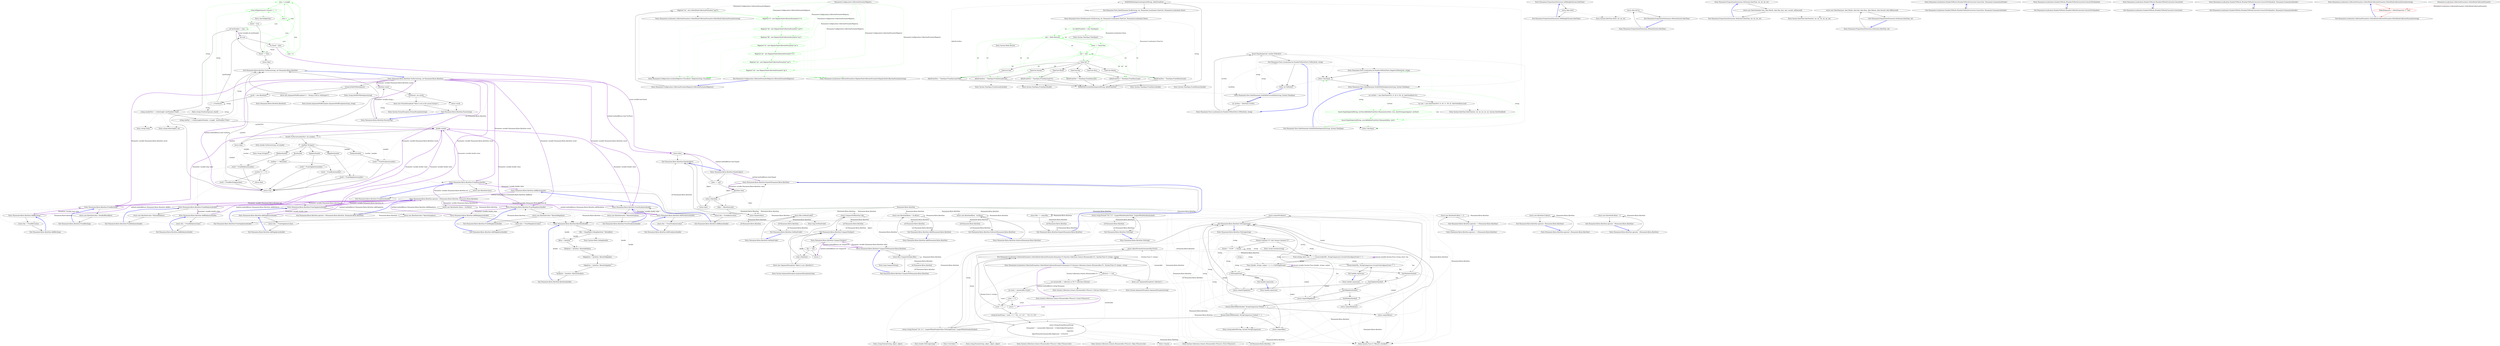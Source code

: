 digraph  {
d150 [label="num < s.Length", span="329-329", cluster="Humanizer.Bytes.ByteSize.TryParse(string, out Humanizer.Bytes.ByteSize)", color=green, community=0];
d146 [label="s = s.TrimStart()", span="323-323", cluster="Humanizer.Bytes.ByteSize.TryParse(string, out Humanizer.Bytes.ByteSize)"];
d149 [label="num = 0", span="329-329", cluster="Humanizer.Bytes.ByteSize.TryParse(string, out Humanizer.Bytes.ByteSize)", color=green, community=0];
d153 [label="num++", span="329-329", cluster="Humanizer.Bytes.ByteSize.TryParse(string, out Humanizer.Bytes.ByteSize)", color=green, community=0];
d151 [label="!(char.IsDigit(s[num]) || s[num] == '.')", span="330-330", cluster="Humanizer.Bytes.ByteSize.TryParse(string, out Humanizer.Bytes.ByteSize)", color=green, community=0];
d154 [label="found == false", span="336-336", cluster="Humanizer.Bytes.ByteSize.TryParse(string, out Humanizer.Bytes.ByteSize)"];
d152 [label="found = true", span="332-332", cluster="Humanizer.Bytes.ByteSize.TryParse(string, out Humanizer.Bytes.ByteSize)"];
d183 [label="Entry char.IsDigit(char)", span="0-0", cluster="char.IsDigit(char)"];
d148 [label="var found = false", span="326-326", cluster="Humanizer.Bytes.ByteSize.TryParse(string, out Humanizer.Bytes.ByteSize)"];
d156 [label="int lastNumber = num", span="339-339", cluster="Humanizer.Bytes.ByteSize.TryParse(string, out Humanizer.Bytes.ByteSize)"];
d142 [label="Entry Humanizer.Bytes.ByteSize.TryParse(string, out Humanizer.Bytes.ByteSize)", span="313-313", cluster="Humanizer.Bytes.ByteSize.TryParse(string, out Humanizer.Bytes.ByteSize)"];
d145 [label="result = new ByteSize()", span="320-320", cluster="Humanizer.Bytes.ByteSize.TryParse(string, out Humanizer.Bytes.ByteSize)"];
d147 [label="int num", span="325-325", cluster="Humanizer.Bytes.ByteSize.TryParse(string, out Humanizer.Bytes.ByteSize)"];
d182 [label="Entry string.TrimStart(params char[])", span="0-0", cluster="string.TrimStart(params char[])"];
d157 [label="string numberPart = s.Substring(0, lastNumber).Trim()", span="342-342", cluster="Humanizer.Bytes.ByteSize.TryParse(string, out Humanizer.Bytes.ByteSize)"];
d158 [label="string sizePart = s.Substring(lastNumber, s.Length - lastNumber).Trim()", span="343-343", cluster="Humanizer.Bytes.ByteSize.TryParse(string, out Humanizer.Bytes.ByteSize)"];
d155 [label="return false;", span="337-337", cluster="Humanizer.Bytes.ByteSize.TryParse(string, out Humanizer.Bytes.ByteSize)"];
d62 [label="return false;", span="186-186", cluster="Humanizer.Bytes.ByteSize.Equals(object)"];
d178 [label="Exit Humanizer.Bytes.ByteSize.TryParse(string, out Humanizer.Bytes.ByteSize)", span="313-313", cluster="Humanizer.Bytes.ByteSize.TryParse(string, out Humanizer.Bytes.ByteSize)"];
d190 [label="TryParse(s, out result)", span="391-391", cluster="Humanizer.Bytes.ByteSize.Parse(string)"];
d143 [label="string.IsNullOrWhiteSpace(s)", span="316-316", cluster="Humanizer.Bytes.ByteSize.TryParse(string, out Humanizer.Bytes.ByteSize)"];
d177 [label="return true;", span="384-384", cluster="Humanizer.Bytes.ByteSize.TryParse(string, out Humanizer.Bytes.ByteSize)"];
d9 [label="Entry Humanizer.Bytes.ByteSize.FromBits(long)", span="115-115", cluster="Humanizer.Bytes.ByteSize.FromBits(long)"];
d12 [label="Entry Humanizer.Bytes.ByteSize.FromBytes(double)", span="120-120", cluster="Humanizer.Bytes.ByteSize.FromBytes(double)"];
d15 [label="Entry Humanizer.Bytes.ByteSize.FromKilobytes(double)", span="125-125", cluster="Humanizer.Bytes.ByteSize.FromKilobytes(double)"];
d18 [label="Entry Humanizer.Bytes.ByteSize.FromMegabytes(double)", span="130-130", cluster="Humanizer.Bytes.ByteSize.FromMegabytes(double)"];
d21 [label="Entry Humanizer.Bytes.ByteSize.FromGigabytes(double)", span="135-135", cluster="Humanizer.Bytes.ByteSize.FromGigabytes(double)"];
d24 [label="Entry Humanizer.Bytes.ByteSize.FromTerabytes(double)", span="140-140", cluster="Humanizer.Bytes.ByteSize.FromTerabytes(double)"];
d189 [label="ByteSize result", span="389-389", cluster="Humanizer.Bytes.ByteSize.Parse(string)"];
d188 [label="Entry Humanizer.Bytes.ByteSize.Parse(string)", span="387-387", cluster="Humanizer.Bytes.ByteSize.Parse(string)"];
d181 [label="Entry Humanizer.Bytes.ByteSize.ByteSize()", span="30-30", cluster="Humanizer.Bytes.ByteSize.ByteSize()"];
d184 [label="Entry string.Substring(int, int)", span="0-0", cluster="string.Substring(int, int)"];
d185 [label="Entry string.Trim()", span="0-0", cluster="string.Trim()"];
d160 [label="!double.TryParse(numberPart, out number)", span="347-347", cluster="Humanizer.Bytes.ByteSize.TryParse(string, out Humanizer.Bytes.ByteSize)"];
d159 [label="double number", span="346-346", cluster="Humanizer.Bytes.ByteSize.TryParse(string, out Humanizer.Bytes.ByteSize)"];
d162 [label="sizePart.ToUpper()", span="351-351", cluster="Humanizer.Bytes.ByteSize.TryParse(string, out Humanizer.Bytes.ByteSize)"];
d164 [label="sizePart == BitSymbol", span="354-354", cluster="Humanizer.Bytes.ByteSize.TryParse(string, out Humanizer.Bytes.ByteSize)"];
d60 [label="Entry Humanizer.Bytes.ByteSize.Equals(object)", span="183-183", cluster="Humanizer.Bytes.ByteSize.Equals(object)"];
d61 [label="value == null", span="185-185", cluster="Humanizer.Bytes.ByteSize.Equals(object)"];
d68 [label="Exit Humanizer.Bytes.ByteSize.Equals(object)", span="183-183", cluster="Humanizer.Bytes.ByteSize.Equals(object)"];
d144 [label="throw new ArgumentNullException(''s'', ''String is null or whitespace'');", span="317-317", cluster="Humanizer.Bytes.ByteSize.TryParse(string, out Humanizer.Bytes.ByteSize)"];
d161 [label="return false;", span="348-348", cluster="Humanizer.Bytes.ByteSize.TryParse(string, out Humanizer.Bytes.ByteSize)"];
d176 [label="result = FromTerabytes(number)", span="380-380", cluster="Humanizer.Bytes.ByteSize.TryParse(string, out Humanizer.Bytes.ByteSize)"];
d166 [label="return false;", span="357-357", cluster="Humanizer.Bytes.ByteSize.TryParse(string, out Humanizer.Bytes.ByteSize)"];
d191 [label="return result;", span="392-392", cluster="Humanizer.Bytes.ByteSize.Parse(string)"];
d192 [label="throw new FormatException(''Value is not in the correct format'');", span="394-394", cluster="Humanizer.Bytes.ByteSize.Parse(string)"];
d179 [label="Entry string.IsNullOrWhiteSpace(string)", span="0-0", cluster="string.IsNullOrWhiteSpace(string)"];
d167 [label="result = FromBits((long)number)", span="359-359", cluster="Humanizer.Bytes.ByteSize.TryParse(string, out Humanizer.Bytes.ByteSize)"];
d168 [label="result = FromBytes(number)", span="363-363", cluster="Humanizer.Bytes.ByteSize.TryParse(string, out Humanizer.Bytes.ByteSize)"];
d170 [label="result = FromKilobytes(number)", span="368-368", cluster="Humanizer.Bytes.ByteSize.TryParse(string, out Humanizer.Bytes.ByteSize)"];
d172 [label="result = FromMegabytes(number)", span="372-372", cluster="Humanizer.Bytes.ByteSize.TryParse(string, out Humanizer.Bytes.ByteSize)"];
d174 [label="result = FromGigabytes(number)", span="376-376", cluster="Humanizer.Bytes.ByteSize.TryParse(string, out Humanizer.Bytes.ByteSize)"];
d11 [label="Exit Humanizer.Bytes.ByteSize.FromBits(long)", span="115-115", cluster="Humanizer.Bytes.ByteSize.FromBits(long)"];
d92 [label="return this + FromBits(value);", span="230-230", cluster="Humanizer.Bytes.ByteSize.AddBits(long)"];
d112 [label="Entry Humanizer.Bytes.ByteSize.operator +(Humanizer.Bytes.ByteSize, Humanizer.Bytes.ByteSize)", span="263-263", cluster="Humanizer.Bytes.ByteSize.operator +(Humanizer.Bytes.ByteSize, Humanizer.Bytes.ByteSize)"];
d10 [label="return new ByteSize(value / (double)BitsInByte);", span="117-117", cluster="Humanizer.Bytes.ByteSize.FromBits(long)"];
d91 [label="Entry Humanizer.Bytes.ByteSize.AddBits(long)", span="228-228", cluster="Humanizer.Bytes.ByteSize.AddBits(long)"];
d14 [label="Exit Humanizer.Bytes.ByteSize.FromBytes(double)", span="120-120", cluster="Humanizer.Bytes.ByteSize.FromBytes(double)"];
d95 [label="return this + FromBytes(value);", span="235-235", cluster="Humanizer.Bytes.ByteSize.AddBytes(double)"];
d13 [label="return new ByteSize(value);", span="122-122", cluster="Humanizer.Bytes.ByteSize.FromBytes(double)"];
d94 [label="Entry Humanizer.Bytes.ByteSize.AddBytes(double)", span="233-233", cluster="Humanizer.Bytes.ByteSize.AddBytes(double)"];
d17 [label="Exit Humanizer.Bytes.ByteSize.FromKilobytes(double)", span="125-125", cluster="Humanizer.Bytes.ByteSize.FromKilobytes(double)"];
d98 [label="return this + FromKilobytes(value);", span="240-240", cluster="Humanizer.Bytes.ByteSize.AddKilobytes(double)"];
d16 [label="return new ByteSize(value * BytesInKilobyte);", span="127-127", cluster="Humanizer.Bytes.ByteSize.FromKilobytes(double)"];
d97 [label="Entry Humanizer.Bytes.ByteSize.AddKilobytes(double)", span="238-238", cluster="Humanizer.Bytes.ByteSize.AddKilobytes(double)"];
d20 [label="Exit Humanizer.Bytes.ByteSize.FromMegabytes(double)", span="130-130", cluster="Humanizer.Bytes.ByteSize.FromMegabytes(double)"];
d101 [label="return this + FromMegabytes(value);", span="245-245", cluster="Humanizer.Bytes.ByteSize.AddMegabytes(double)"];
d19 [label="return new ByteSize(value * BytesInMegabyte);", span="132-132", cluster="Humanizer.Bytes.ByteSize.FromMegabytes(double)"];
d100 [label="Entry Humanizer.Bytes.ByteSize.AddMegabytes(double)", span="243-243", cluster="Humanizer.Bytes.ByteSize.AddMegabytes(double)"];
d23 [label="Exit Humanizer.Bytes.ByteSize.FromGigabytes(double)", span="135-135", cluster="Humanizer.Bytes.ByteSize.FromGigabytes(double)"];
d104 [label="return this + FromGigabytes(value);", span="250-250", cluster="Humanizer.Bytes.ByteSize.AddGigabytes(double)"];
d22 [label="return new ByteSize(value * BytesInGigabyte);", span="137-137", cluster="Humanizer.Bytes.ByteSize.FromGigabytes(double)"];
d103 [label="Entry Humanizer.Bytes.ByteSize.AddGigabytes(double)", span="248-248", cluster="Humanizer.Bytes.ByteSize.AddGigabytes(double)"];
d26 [label="Exit Humanizer.Bytes.ByteSize.FromTerabytes(double)", span="140-140", cluster="Humanizer.Bytes.ByteSize.FromTerabytes(double)"];
d107 [label="return this + FromTerabytes(value);", span="255-255", cluster="Humanizer.Bytes.ByteSize.AddTerabytes(double)"];
d25 [label="return new ByteSize(value * BytesInTerabyte);", span="142-142", cluster="Humanizer.Bytes.ByteSize.FromTerabytes(double)"];
d106 [label="Entry Humanizer.Bytes.ByteSize.AddTerabytes(double)", span="253-253", cluster="Humanizer.Bytes.ByteSize.AddTerabytes(double)"];
d193 [label="Exit Humanizer.Bytes.ByteSize.Parse(string)", span="387-387", cluster="Humanizer.Bytes.ByteSize.Parse(string)"];
d186 [label="Entry double.TryParse(string, out double)", span="0-0", cluster="double.TryParse(string, out double)"];
d165 [label="number % 1 != 0", span="356-356", cluster="Humanizer.Bytes.ByteSize.TryParse(string, out Humanizer.Bytes.ByteSize)"];
d163 [label=ByteSymbol, span="353-353", cluster="Humanizer.Bytes.ByteSize.TryParse(string, out Humanizer.Bytes.ByteSize)"];
d169 [label=KilobyteSymbol, span="367-367", cluster="Humanizer.Bytes.ByteSize.TryParse(string, out Humanizer.Bytes.ByteSize)"];
d171 [label=MegabyteSymbol, span="371-371", cluster="Humanizer.Bytes.ByteSize.TryParse(string, out Humanizer.Bytes.ByteSize)"];
d173 [label=GigabyteSymbol, span="375-375", cluster="Humanizer.Bytes.ByteSize.TryParse(string, out Humanizer.Bytes.ByteSize)"];
d175 [label=TerabyteSymbol, span="379-379", cluster="Humanizer.Bytes.ByteSize.TryParse(string, out Humanizer.Bytes.ByteSize)"];
d187 [label="Entry string.ToUpper()", span="0-0", cluster="string.ToUpper()"];
d64 [label="value is ByteSize", span="189-189", cluster="Humanizer.Bytes.ByteSize.Equals(object)"];
d65 [label="other = (ByteSize)value", span="190-190", cluster="Humanizer.Bytes.ByteSize.Equals(object)"];
d69 [label="Entry Humanizer.Bytes.ByteSize.Equals(Humanizer.Bytes.ByteSize)", span="197-197", cluster="Humanizer.Bytes.ByteSize.Equals(Humanizer.Bytes.ByteSize)"];
d63 [label="ByteSize other", span="188-188", cluster="Humanizer.Bytes.ByteSize.Equals(object)"];
d199 [label="ref Humanizer.Bytes.ByteSize", span=""];
d67 [label="return Equals(other);", span="194-194", cluster="Humanizer.Bytes.ByteSize.Equals(object)"];
d66 [label="return false;", span="192-192", cluster="Humanizer.Bytes.ByteSize.Equals(object)"];
d180 [label="Entry System.ArgumentNullException.ArgumentNullException(string, string)", span="0-0", cluster="System.ArgumentNullException.ArgumentNullException(string, string)"];
d194 [label="Entry System.FormatException.FormatException(string)", span="0-0", cluster="System.FormatException.FormatException(string)"];
d195 [label="Humanizer.Bytes.ByteSize", span=""];
d93 [label="Exit Humanizer.Bytes.ByteSize.AddBits(long)", span="228-228", cluster="Humanizer.Bytes.ByteSize.AddBits(long)"];
d114 [label="Exit Humanizer.Bytes.ByteSize.operator +(Humanizer.Bytes.ByteSize, Humanizer.Bytes.ByteSize)", span="263-263", cluster="Humanizer.Bytes.ByteSize.operator +(Humanizer.Bytes.ByteSize, Humanizer.Bytes.ByteSize)"];
d113 [label="return new ByteSize(b1.Bytes + b2.Bytes);", span="265-265", cluster="Humanizer.Bytes.ByteSize.operator +(Humanizer.Bytes.ByteSize, Humanizer.Bytes.ByteSize)"];
d0 [label="Entry Humanizer.Bytes.ByteSize.ByteSize(double)", span="102-102", cluster="Humanizer.Bytes.ByteSize.ByteSize(double)"];
d96 [label="Exit Humanizer.Bytes.ByteSize.AddBytes(double)", span="233-233", cluster="Humanizer.Bytes.ByteSize.AddBytes(double)"];
d99 [label="Exit Humanizer.Bytes.ByteSize.AddKilobytes(double)", span="238-238", cluster="Humanizer.Bytes.ByteSize.AddKilobytes(double)"];
d102 [label="Exit Humanizer.Bytes.ByteSize.AddMegabytes(double)", span="243-243", cluster="Humanizer.Bytes.ByteSize.AddMegabytes(double)"];
d105 [label="Exit Humanizer.Bytes.ByteSize.AddGigabytes(double)", span="248-248", cluster="Humanizer.Bytes.ByteSize.AddGigabytes(double)"];
d108 [label="Exit Humanizer.Bytes.ByteSize.AddTerabytes(double)", span="253-253", cluster="Humanizer.Bytes.ByteSize.AddTerabytes(double)"];
d71 [label="Exit Humanizer.Bytes.ByteSize.Equals(Humanizer.Bytes.ByteSize)", span="197-197", cluster="Humanizer.Bytes.ByteSize.Equals(Humanizer.Bytes.ByteSize)"];
d70 [label="return Bits == value.Bits;", span="199-199", cluster="Humanizer.Bytes.ByteSize.Equals(Humanizer.Bytes.ByteSize)"];
d28 [label="return string.Format(''{0} {1}'', LargestWholeNumberValue, LargestWholeNumberSymbol);", span="153-153", cluster="Humanizer.Bytes.ByteSize.ToString()"];
d37 [label="return output(Terabytes);", span="165-165", cluster="Humanizer.Bytes.ByteSize.ToString(string)"];
d39 [label="return output(Gigabytes);", span="167-167", cluster="Humanizer.Bytes.ByteSize.ToString(string)"];
d41 [label="return output(Megabytes);", span="169-169", cluster="Humanizer.Bytes.ByteSize.ToString(string)"];
d43 [label="return output(Kilobytes);", span="171-171", cluster="Humanizer.Bytes.ByteSize.ToString(string)"];
d45 [label="return output(Bytes);", span="175-175", cluster="Humanizer.Bytes.ByteSize.ToString(string)"];
d47 [label="return output(Bits);", span="178-178", cluster="Humanizer.Bytes.ByteSize.ToString(string)"];
d48 [label="return string.Format(''{0} {1}'', LargestWholeNumberValue.ToString(format), LargestWholeNumberSymbol);", span="180-180", cluster="Humanizer.Bytes.ByteSize.ToString(string)"];
d73 [label="return Bits.GetHashCode();", span="204-204", cluster="Humanizer.Bytes.ByteSize.GetHashCode()"];
d81 [label="return CompareTo((ByteSize) obj);", span="215-215", cluster="Humanizer.Bytes.ByteSize.CompareTo(object)"];
d85 [label="return Bits.CompareTo(other.Bits);", span="220-220", cluster="Humanizer.Bytes.ByteSize.CompareTo(Humanizer.Bytes.ByteSize)"];
d89 [label="return new ByteSize(Bytes + bs.Bytes);", span="225-225", cluster="Humanizer.Bytes.ByteSize.Add(Humanizer.Bytes.ByteSize)"];
d110 [label="return new ByteSize(Bytes - bs.Bytes);", span="260-260", cluster="Humanizer.Bytes.ByteSize.Subtract(Humanizer.Bytes.ByteSize)"];
d7 [label="Exit Humanizer.Bytes.ByteSize.ByteSize(double)", span="102-102", cluster="Humanizer.Bytes.ByteSize.ByteSize(double)"];
d116 [label="return new ByteSize(b.Bytes + 1);", span="270-270", cluster="Humanizer.Bytes.ByteSize.operator ++(Humanizer.Bytes.ByteSize)"];
d119 [label="return new ByteSize(-b.Bytes);", span="275-275", cluster="Humanizer.Bytes.ByteSize.operator -(Humanizer.Bytes.ByteSize)"];
d122 [label="return new ByteSize(b.Bytes - 1);", span="280-280", cluster="Humanizer.Bytes.ByteSize.operator --(Humanizer.Bytes.ByteSize)"];
d1 [label="Bits = (long)Math.Ceiling(byteSize * BitsInByte)", span="106-106", cluster="Humanizer.Bytes.ByteSize.ByteSize(double)"];
d2 [label="Bytes = byteSize", span="108-108", cluster="Humanizer.Bytes.ByteSize.ByteSize(double)"];
d3 [label="Kilobytes = byteSize / BytesInKilobyte", span="109-109", cluster="Humanizer.Bytes.ByteSize.ByteSize(double)"];
d4 [label="Megabytes = byteSize / BytesInMegabyte", span="110-110", cluster="Humanizer.Bytes.ByteSize.ByteSize(double)"];
d5 [label="Gigabytes = byteSize / BytesInGigabyte", span="111-111", cluster="Humanizer.Bytes.ByteSize.ByteSize(double)"];
d6 [label="Terabytes = byteSize / BytesInTerabyte", span="112-112", cluster="Humanizer.Bytes.ByteSize.ByteSize(double)"];
d200 [label="ref Humanizer.Bytes.ByteSize", span=""];
d27 [label="Entry Humanizer.Bytes.ByteSize.ToString()", span="151-151", cluster="Humanizer.Bytes.ByteSize.ToString()"];
d29 [label="Exit Humanizer.Bytes.ByteSize.ToString()", span="151-151", cluster="Humanizer.Bytes.ByteSize.ToString()"];
d30 [label="Entry string.Format(string, object, object)", span="0-0", cluster="string.Format(string, object, object)"];
d196 [label="ref Humanizer.Bytes.ByteSize", span=""];
d35 [label="Func<double, string> output = n => n.ToString(format)", span="162-162", cluster="Humanizer.Bytes.ByteSize.ToString(string)"];
d36 [label="has(TerabyteSymbol)", span="164-164", cluster="Humanizer.Bytes.ByteSize.ToString(string)"];
d49 [label="Exit Humanizer.Bytes.ByteSize.ToString(string)", span="156-156", cluster="Humanizer.Bytes.ByteSize.ToString(string)"];
d51 [label="Entry System.Func<T, TResult>.Invoke(T)", span="0-0", cluster="System.Func<T, TResult>.Invoke(T)"];
d197 [label="ref Humanizer.Bytes.ByteSize", span=""];
d38 [label="has(GigabyteSymbol)", span="166-166", cluster="Humanizer.Bytes.ByteSize.ToString(string)"];
d40 [label="has(MegabyteSymbol)", span="168-168", cluster="Humanizer.Bytes.ByteSize.ToString(string)"];
d42 [label="has(KilobyteSymbol)", span="170-170", cluster="Humanizer.Bytes.ByteSize.ToString(string)"];
d44 [label="format.IndexOf(ByteSymbol, StringComparison.Ordinal) != -1", span="174-174", cluster="Humanizer.Bytes.ByteSize.ToString(string)"];
d46 [label="format.IndexOf(BitSymbol, StringComparison.Ordinal) != -1", span="177-177", cluster="Humanizer.Bytes.ByteSize.ToString(string)"];
d31 [label="Entry Humanizer.Bytes.ByteSize.ToString(string)", span="156-156", cluster="Humanizer.Bytes.ByteSize.ToString(string)"];
d33 [label="format = ''#.## '' + format", span="159-159", cluster="Humanizer.Bytes.ByteSize.ToString(string)"];
d53 [label="Entry double.ToString(string)", span="0-0", cluster="double.ToString(string)"];
d72 [label="Entry Humanizer.Bytes.ByteSize.GetHashCode()", span="202-202", cluster="Humanizer.Bytes.ByteSize.GetHashCode()"];
d74 [label="Exit Humanizer.Bytes.ByteSize.GetHashCode()", span="202-202", cluster="Humanizer.Bytes.ByteSize.GetHashCode()"];
d75 [label="Entry long.GetHashCode()", span="0-0", cluster="long.GetHashCode()"];
d201 [label="ref Humanizer.Bytes.ByteSize", span=""];
d76 [label="Entry Humanizer.Bytes.ByteSize.CompareTo(object)", span="207-207", cluster="Humanizer.Bytes.ByteSize.CompareTo(object)"];
d79 [label="!(obj is ByteSize)", span="212-212", cluster="Humanizer.Bytes.ByteSize.CompareTo(object)"];
d82 [label="Exit Humanizer.Bytes.ByteSize.CompareTo(object)", span="207-207", cluster="Humanizer.Bytes.ByteSize.CompareTo(object)"];
d84 [label="Entry Humanizer.Bytes.ByteSize.CompareTo(Humanizer.Bytes.ByteSize)", span="218-218", cluster="Humanizer.Bytes.ByteSize.CompareTo(Humanizer.Bytes.ByteSize)"];
d202 [label="ref Humanizer.Bytes.ByteSize", span=""];
d86 [label="Exit Humanizer.Bytes.ByteSize.CompareTo(Humanizer.Bytes.ByteSize)", span="218-218", cluster="Humanizer.Bytes.ByteSize.CompareTo(Humanizer.Bytes.ByteSize)"];
d87 [label="Entry long.CompareTo(long)", span="0-0", cluster="long.CompareTo(long)"];
d203 [label="ref Humanizer.Bytes.ByteSize", span=""];
d88 [label="Entry Humanizer.Bytes.ByteSize.Add(Humanizer.Bytes.ByteSize)", span="223-223", cluster="Humanizer.Bytes.ByteSize.Add(Humanizer.Bytes.ByteSize)"];
d90 [label="Exit Humanizer.Bytes.ByteSize.Add(Humanizer.Bytes.ByteSize)", span="223-223", cluster="Humanizer.Bytes.ByteSize.Add(Humanizer.Bytes.ByteSize)"];
d204 [label="ref Humanizer.Bytes.ByteSize", span=""];
d109 [label="Entry Humanizer.Bytes.ByteSize.Subtract(Humanizer.Bytes.ByteSize)", span="258-258", cluster="Humanizer.Bytes.ByteSize.Subtract(Humanizer.Bytes.ByteSize)"];
d111 [label="Exit Humanizer.Bytes.ByteSize.Subtract(Humanizer.Bytes.ByteSize)", span="258-258", cluster="Humanizer.Bytes.ByteSize.Subtract(Humanizer.Bytes.ByteSize)"];
d205 [label="ref Humanizer.Bytes.ByteSize", span=""];
d115 [label="Entry Humanizer.Bytes.ByteSize.operator ++(Humanizer.Bytes.ByteSize)", span="268-268", cluster="Humanizer.Bytes.ByteSize.operator ++(Humanizer.Bytes.ByteSize)"];
d117 [label="Exit Humanizer.Bytes.ByteSize.operator ++(Humanizer.Bytes.ByteSize)", span="268-268", cluster="Humanizer.Bytes.ByteSize.operator ++(Humanizer.Bytes.ByteSize)"];
d118 [label="Entry Humanizer.Bytes.ByteSize.operator -(Humanizer.Bytes.ByteSize)", span="273-273", cluster="Humanizer.Bytes.ByteSize.operator -(Humanizer.Bytes.ByteSize)"];
d120 [label="Exit Humanizer.Bytes.ByteSize.operator -(Humanizer.Bytes.ByteSize)", span="273-273", cluster="Humanizer.Bytes.ByteSize.operator -(Humanizer.Bytes.ByteSize)"];
d121 [label="Entry Humanizer.Bytes.ByteSize.operator --(Humanizer.Bytes.ByteSize)", span="278-278", cluster="Humanizer.Bytes.ByteSize.operator --(Humanizer.Bytes.ByteSize)"];
d123 [label="Exit Humanizer.Bytes.ByteSize.operator --(Humanizer.Bytes.ByteSize)", span="278-278", cluster="Humanizer.Bytes.ByteSize.operator --(Humanizer.Bytes.ByteSize)"];
d8 [label="Entry System.Math.Ceiling(double)", span="0-0", cluster="System.Math.Ceiling(double)"];
d34 [label="Func<string, bool> has = s => format.IndexOf(s, StringComparison.CurrentCultureIgnoreCase) != -1", span="161-161", cluster="Humanizer.Bytes.ByteSize.ToString(string)"];
d58 [label="n.ToString(format)", span="162-162", cluster="lambda expression"];
d52 [label="Entry string.IndexOf(string, System.StringComparison)", span="0-0", cluster="string.IndexOf(string, System.StringComparison)"];
d32 [label="!format.Contains(''#'') && !format.Contains(''0'')", span="158-158", cluster="Humanizer.Bytes.ByteSize.ToString(string)"];
d55 [label="format.IndexOf(s, StringComparison.CurrentCultureIgnoreCase) != -1", span="161-161", cluster="lambda expression"];
d77 [label="obj == null", span="209-209", cluster="Humanizer.Bytes.ByteSize.CompareTo(object)"];
d78 [label="return 1;", span="210-210", cluster="Humanizer.Bytes.ByteSize.CompareTo(object)"];
d80 [label="throw new ArgumentException(''Object is not a ByteSize'');", span="213-213", cluster="Humanizer.Bytes.ByteSize.CompareTo(object)"];
d198 [label=string, span=""];
d57 [label="Entry lambda expression", span="162-162", cluster="lambda expression"];
d59 [label="Exit lambda expression", span="162-162", cluster="lambda expression"];
d50 [label="Entry string.Contains(string)", span="0-0", cluster="string.Contains(string)"];
d54 [label="Entry lambda expression", span="161-161", cluster="lambda expression"];
d56 [label="Exit lambda expression", span="161-161", cluster="lambda expression"];
d83 [label="Entry System.ArgumentException.ArgumentException(string)", span="0-0", cluster="System.ArgumentException.ArgumentException(string)"];
m0_11 [label="Entry Humanizer.Configuration.LocaliserRegistry<TLocaliser>.Register(string, TLocaliser)", span="54-54", cluster="Humanizer.Configuration.LocaliserRegistry<TLocaliser>.Register(string, TLocaliser)", file="CollectionFormatterRegistry.cs"];
m0_10 [label="Entry Humanizer.Localisation.CollectionFormatters.OxfordStyleCollectionFormatter.OxfordStyleCollectionFormatter(string)", span="8-8", cluster="Humanizer.Localisation.CollectionFormatters.OxfordStyleCollectionFormatter.OxfordStyleCollectionFormatter(string)", file="CollectionFormatterRegistry.cs"];
m0_0 [label="Entry Humanizer.Configuration.CollectionFormatterRegistry.CollectionFormatterRegistry()", span="6-6", cluster="Humanizer.Configuration.CollectionFormatterRegistry.CollectionFormatterRegistry()", file="CollectionFormatterRegistry.cs"];
m0_1 [label="Register(''en'', new OxfordStyleCollectionFormatter(''and''))", span="9-9", cluster="Humanizer.Configuration.CollectionFormatterRegistry.CollectionFormatterRegistry()", file="CollectionFormatterRegistry.cs"];
m0_2 [label="Register(''it'', new RegularStyleCollectionFormatter(''e''))", span="10-10", cluster="Humanizer.Configuration.CollectionFormatterRegistry.CollectionFormatterRegistry()", color=green, community=0, file="CollectionFormatterRegistry.cs"];
m0_3 [label="Register(''de'', new RegularStyleCollectionFormatter(''und''))", span="11-11", cluster="Humanizer.Configuration.CollectionFormatterRegistry.CollectionFormatterRegistry()", color=green, community=0, file="CollectionFormatterRegistry.cs"];
m0_4 [label="Register(''dk'', new RegularStyleCollectionFormatter(''og''))", span="12-12", cluster="Humanizer.Configuration.CollectionFormatterRegistry.CollectionFormatterRegistry()", color=green, community=0, file="CollectionFormatterRegistry.cs"];
m0_5 [label="Register(''nl'', new RegularStyleCollectionFormatter(''en''))", span="13-13", cluster="Humanizer.Configuration.CollectionFormatterRegistry.CollectionFormatterRegistry()", color=green, community=0, file="CollectionFormatterRegistry.cs"];
m0_6 [label="Register(''pt'', new RegularStyleCollectionFormatter(''e''))", span="14-14", cluster="Humanizer.Configuration.CollectionFormatterRegistry.CollectionFormatterRegistry()", color=green, community=0, file="CollectionFormatterRegistry.cs"];
m0_7 [label="Register(''nn'', new RegularStyleCollectionFormatter(''og''))", span="15-15", cluster="Humanizer.Configuration.CollectionFormatterRegistry.CollectionFormatterRegistry()", color=green, community=0, file="CollectionFormatterRegistry.cs"];
m0_8 [label="Register(''nb'', new RegularStyleCollectionFormatter(''og''))", span="16-16", cluster="Humanizer.Configuration.CollectionFormatterRegistry.CollectionFormatterRegistry()", color=green, community=0, file="CollectionFormatterRegistry.cs"];
m0_9 [label="Exit Humanizer.Configuration.CollectionFormatterRegistry.CollectionFormatterRegistry()", span="6-6", cluster="Humanizer.Configuration.CollectionFormatterRegistry.CollectionFormatterRegistry()", file="CollectionFormatterRegistry.cs"];
m0_12 [label="Entry Humanizer.Localisation.CollectionFormatters.RegularStyleCollectionFormatter.RegularStyleCollectionFormatter(string)", span="8-8", cluster="Humanizer.Localisation.CollectionFormatters.RegularStyleCollectionFormatter.RegularStyleCollectionFormatter(string)", file="CollectionFormatterRegistry.cs"];
m0_13 [label="Humanizer.Configuration.CollectionFormatterRegistry", span="", file="CollectionFormatterRegistry.cs"];
m2_6 [label="Entry Unk.Equal", span="", cluster="Unk.Equal", file="DefaultFormatterTests.cs"];
m2_38 [label="Entry System.Math.Abs(int)", span="0-0", cluster="System.Math.Abs(int)", file="DefaultFormatterTests.cs"];
m2_0 [label="Entry Humanizer.Tests.DateHumanize.VerifyWithCurrentDate(string, System.TimeSpan)", span="8-8", cluster="Humanizer.Tests.DateHumanize.VerifyWithCurrentDate(string, System.TimeSpan)", file="DefaultFormatterTests.cs"];
m2_1 [label="var utcNow = DateTime.UtcNow", span="10-10", cluster="Humanizer.Tests.DateHumanize.VerifyWithCurrentDate(string, System.TimeSpan)", file="DefaultFormatterTests.cs"];
m2_3 [label="Assert.Equal(expected, number.ToWords())", span="55-55", cluster="Humanizer.Tests.Localisation.he.NumberToWordsTests.ToWords(int, string)", file="DefaultFormatterTests.cs"];
m2_4 [label="Exit Humanizer.Tests.Localisation.he.NumberToWordsTests.ToWords(int, string)", span="53-53", cluster="Humanizer.Tests.Localisation.he.NumberToWordsTests.ToWords(int, string)", file="DefaultFormatterTests.cs"];
m2_2 [label="Entry Humanizer.Tests.Localisation.he.NumberToWordsTests.ToWords(int, string)", span="53-53", cluster="Humanizer.Tests.Localisation.he.NumberToWordsTests.ToWords(int, string)", file="DefaultFormatterTests.cs"];
m2_5 [label="Entry int.ToWords()", span="31-31", cluster="int.ToWords()", file="DefaultFormatterTests.cs"];
m2_7 [label="Entry Humanizer.Tests.Localisation.he.NumberToWordsTests.NegativeToWords(int, string)", span="60-60", cluster="Humanizer.Tests.Localisation.he.NumberToWordsTests.NegativeToWords(int, string)", file="DefaultFormatterTests.cs"];
m2_8 [label="Entry Unk.Equal", span="", cluster="Unk.Equal", file="DefaultFormatterTests.cs"];
m2_9 [label="Entry Humanizer.Tests.DateHumanize.VerifyWithDateInjection(string, System.TimeSpan)", span="18-18", cluster="Humanizer.Tests.DateHumanize.VerifyWithDateInjection(string, System.TimeSpan)", file="DefaultFormatterTests.cs"];
m2_37 [label="Entry System.TimeSpan.TimeSpan()", span="0-0", cluster="System.TimeSpan.TimeSpan()", file="DefaultFormatterTests.cs"];
m2_40 [label="Entry System.TimeSpan.FromMinutes(double)", span="0-0", cluster="System.TimeSpan.FromMinutes(double)", file="DefaultFormatterTests.cs"];
m2_12 [label="Assert.Equal(expectedString, utcNow.Add(deltaFromNow).Humanize(utcDate: true, dateToCompareAgainst: utcNow))", span="23-23", cluster="Humanizer.Tests.DateHumanize.VerifyWithDateInjection(string, System.TimeSpan)", color=green, community=0, file="DefaultFormatterTests.cs"];
m2_10 [label="var utcNow = new DateTime(2013, 6, 20, 9, 58, 22, DateTimeKind.Utc)", span="20-20", cluster="Humanizer.Tests.DateHumanize.VerifyWithDateInjection(string, System.TimeSpan)", file="DefaultFormatterTests.cs"];
m2_11 [label="var now = new DateTime(2013, 6, 20, 11, 58, 22, DateTimeKind.Local)", span="21-21", cluster="Humanizer.Tests.DateHumanize.VerifyWithDateInjection(string, System.TimeSpan)", file="DefaultFormatterTests.cs"];
m2_13 [label="Assert.Equal(expectedString, now.Add(deltaFromNow).Humanize(false, now))", span="24-24", cluster="Humanizer.Tests.DateHumanize.VerifyWithDateInjection(string, System.TimeSpan)", color=green, community=0, file="DefaultFormatterTests.cs"];
m2_14 [label="Exit Humanizer.Tests.DateHumanize.VerifyWithDateInjection(string, System.TimeSpan)", span="18-18", cluster="Humanizer.Tests.DateHumanize.VerifyWithDateInjection(string, System.TimeSpan)", file="DefaultFormatterTests.cs"];
m2_15 [label="Entry System.DateTime.DateTime(int, int, int, int, int, int, System.DateTimeKind)", span="0-0", cluster="System.DateTime.DateTime(int, int, int, int, int, int, System.DateTimeKind)", file="DefaultFormatterTests.cs"];
m2_39 [label="Entry System.TimeSpan.FromSeconds(double)", span="0-0", cluster="System.TimeSpan.FromSeconds(double)", file="DefaultFormatterTests.cs"];
m2_41 [label="Entry System.TimeSpan.FromHours(double)", span="0-0", cluster="System.TimeSpan.FromHours(double)", file="DefaultFormatterTests.cs"];
m2_42 [label="Entry System.TimeSpan.FromDays(double)", span="0-0", cluster="System.TimeSpan.FromDays(double)", file="DefaultFormatterTests.cs"];
m2_16 [label="Entry Humanizer.Tests.DateHumanize.Verify(string, int, Humanizer.Localisation.TimeUnit, Humanizer.Localisation.Tense)", span="27-27", cluster="Humanizer.Tests.DateHumanize.Verify(string, int, Humanizer.Localisation.TimeUnit, Humanizer.Localisation.Tense)", file="DefaultFormatterTests.cs"];
m2_17 [label="var deltaFromNow = new TimeSpan()", span="29-29", cluster="Humanizer.Tests.DateHumanize.Verify(string, int, Humanizer.Localisation.TimeUnit, Humanizer.Localisation.Tense)", color=green, community=0, file="DefaultFormatterTests.cs"];
m2_18 [label="unit = Math.Abs(unit)", span="30-30", cluster="Humanizer.Tests.DateHumanize.Verify(string, int, Humanizer.Localisation.TimeUnit, Humanizer.Localisation.Tense)", color=green, community=0, file="DefaultFormatterTests.cs"];
m2_19 [label="tense == Tense.Past", span="32-32", cluster="Humanizer.Tests.DateHumanize.Verify(string, int, Humanizer.Localisation.TimeUnit, Humanizer.Localisation.Tense)", color=green, community=0, file="DefaultFormatterTests.cs"];
m2_20 [label="unit = -unit", span="33-33", cluster="Humanizer.Tests.DateHumanize.Verify(string, int, Humanizer.Localisation.TimeUnit, Humanizer.Localisation.Tense)", color=green, community=0, file="DefaultFormatterTests.cs"];
m2_23 [label="deltaFromNow = TimeSpan.FromSeconds(unit)", span="38-38", cluster="Humanizer.Tests.DateHumanize.Verify(string, int, Humanizer.Localisation.TimeUnit, Humanizer.Localisation.Tense)", file="DefaultFormatterTests.cs"];
m2_25 [label="deltaFromNow = TimeSpan.FromMinutes(unit)", span="41-41", cluster="Humanizer.Tests.DateHumanize.Verify(string, int, Humanizer.Localisation.TimeUnit, Humanizer.Localisation.Tense)", file="DefaultFormatterTests.cs"];
m2_27 [label="deltaFromNow = TimeSpan.FromHours(unit)", span="44-44", cluster="Humanizer.Tests.DateHumanize.Verify(string, int, Humanizer.Localisation.TimeUnit, Humanizer.Localisation.Tense)", file="DefaultFormatterTests.cs"];
m2_29 [label="deltaFromNow = TimeSpan.FromDays(unit)", span="47-47", cluster="Humanizer.Tests.DateHumanize.Verify(string, int, Humanizer.Localisation.TimeUnit, Humanizer.Localisation.Tense)", file="DefaultFormatterTests.cs"];
m2_31 [label="deltaFromNow = TimeSpan.FromDays(unit*31)", span="50-50", cluster="Humanizer.Tests.DateHumanize.Verify(string, int, Humanizer.Localisation.TimeUnit, Humanizer.Localisation.Tense)", file="DefaultFormatterTests.cs"];
m2_33 [label="deltaFromNow = TimeSpan.FromDays(unit*366)", span="53-53", cluster="Humanizer.Tests.DateHumanize.Verify(string, int, Humanizer.Localisation.TimeUnit, Humanizer.Localisation.Tense)", file="DefaultFormatterTests.cs"];
m2_21 [label=timeUnit, span="35-35", cluster="Humanizer.Tests.DateHumanize.Verify(string, int, Humanizer.Localisation.TimeUnit, Humanizer.Localisation.Tense)", file="DefaultFormatterTests.cs"];
m2_35 [label="VerifyWithDateInjection(expectedString, deltaFromNow)", span="58-58", cluster="Humanizer.Tests.DateHumanize.Verify(string, int, Humanizer.Localisation.TimeUnit, Humanizer.Localisation.Tense)", file="DefaultFormatterTests.cs"];
m2_34 [label="VerifyWithCurrentDate(expectedString, deltaFromNow)", span="57-57", cluster="Humanizer.Tests.DateHumanize.Verify(string, int, Humanizer.Localisation.TimeUnit, Humanizer.Localisation.Tense)", file="DefaultFormatterTests.cs"];
m2_22 [label="TimeUnit.Second", span="37-37", cluster="Humanizer.Tests.DateHumanize.Verify(string, int, Humanizer.Localisation.TimeUnit, Humanizer.Localisation.Tense)", file="DefaultFormatterTests.cs"];
m2_24 [label="TimeUnit.Minute", span="40-40", cluster="Humanizer.Tests.DateHumanize.Verify(string, int, Humanizer.Localisation.TimeUnit, Humanizer.Localisation.Tense)", file="DefaultFormatterTests.cs"];
m2_26 [label="TimeUnit.Hour", span="43-43", cluster="Humanizer.Tests.DateHumanize.Verify(string, int, Humanizer.Localisation.TimeUnit, Humanizer.Localisation.Tense)", file="DefaultFormatterTests.cs"];
m2_28 [label="TimeUnit.Day", span="46-46", cluster="Humanizer.Tests.DateHumanize.Verify(string, int, Humanizer.Localisation.TimeUnit, Humanizer.Localisation.Tense)", file="DefaultFormatterTests.cs"];
m2_30 [label="TimeUnit.Month", span="49-49", cluster="Humanizer.Tests.DateHumanize.Verify(string, int, Humanizer.Localisation.TimeUnit, Humanizer.Localisation.Tense)", file="DefaultFormatterTests.cs"];
m2_32 [label="TimeUnit.Year", span="52-52", cluster="Humanizer.Tests.DateHumanize.Verify(string, int, Humanizer.Localisation.TimeUnit, Humanizer.Localisation.Tense)", file="DefaultFormatterTests.cs"];
m2_36 [label="Exit Humanizer.Tests.DateHumanize.Verify(string, int, Humanizer.Localisation.TimeUnit, Humanizer.Localisation.Tense)", span="27-27", cluster="Humanizer.Tests.DateHumanize.Verify(string, int, Humanizer.Localisation.TimeUnit, Humanizer.Localisation.Tense)", file="DefaultFormatterTests.cs"];
m3_4 [label="Entry Humanizer.PrepositionsExtensions.AtMidnight(System.DateTime)", span="15-15", cluster="Humanizer.PrepositionsExtensions.AtMidnight(System.DateTime)", file="InflectorExtensions.cs"];
m3_5 [label="return date.At(0);", span="17-17", cluster="Humanizer.PrepositionsExtensions.AtMidnight(System.DateTime)", file="InflectorExtensions.cs"];
m3_6 [label="Exit Humanizer.PrepositionsExtensions.AtMidnight(System.DateTime)", span="15-15", cluster="Humanizer.PrepositionsExtensions.AtMidnight(System.DateTime)", file="InflectorExtensions.cs"];
m3_8 [label="Entry Humanizer.PrepositionsExtensions.AtNoon(System.DateTime)", span="25-25", cluster="Humanizer.PrepositionsExtensions.AtNoon(System.DateTime)", file="InflectorExtensions.cs"];
m3_9 [label="return date.At(12);", span="27-27", cluster="Humanizer.PrepositionsExtensions.AtNoon(System.DateTime)", file="InflectorExtensions.cs"];
m3_10 [label="Exit Humanizer.PrepositionsExtensions.AtNoon(System.DateTime)", span="25-25", cluster="Humanizer.PrepositionsExtensions.AtNoon(System.DateTime)", file="InflectorExtensions.cs"];
m3_7 [label="Entry System.DateTime.At(int, int, int, int)", span="5-5", cluster="System.DateTime.At(int, int, int, int)", file="InflectorExtensions.cs"];
m3_0 [label="Entry Humanizer.PrepositionsExtensions.At(System.DateTime, int, int, int, int)", span="5-5", cluster="Humanizer.PrepositionsExtensions.At(System.DateTime, int, int, int, int)", file="InflectorExtensions.cs"];
m3_1 [label="return new DateTime(date.Year, date.Month, date.Day, hour, min, second, millisecond);", span="7-7", cluster="Humanizer.PrepositionsExtensions.At(System.DateTime, int, int, int, int)", file="InflectorExtensions.cs"];
m3_2 [label="Exit Humanizer.PrepositionsExtensions.At(System.DateTime, int, int, int, int)", span="5-5", cluster="Humanizer.PrepositionsExtensions.At(System.DateTime, int, int, int, int)", file="InflectorExtensions.cs"];
m3_11 [label="Entry Humanizer.PrepositionsExtensions.In(System.DateTime, int)", span="36-36", cluster="Humanizer.PrepositionsExtensions.In(System.DateTime, int)", file="InflectorExtensions.cs"];
m3_12 [label="return new DateTime(year, date.Month, date.Day, date.Hour, date.Minute, date.Second, date.Millisecond);", span="38-38", cluster="Humanizer.PrepositionsExtensions.In(System.DateTime, int)", file="InflectorExtensions.cs"];
m3_13 [label="Exit Humanizer.PrepositionsExtensions.In(System.DateTime, int)", span="36-36", cluster="Humanizer.PrepositionsExtensions.In(System.DateTime, int)", file="InflectorExtensions.cs"];
m3_3 [label="Entry System.DateTime.DateTime(int, int, int, int, int, int, int)", span="0-0", cluster="System.DateTime.DateTime(int, int, int, int, int, int, int)", file="InflectorExtensions.cs"];
m4_2 [label="Entry Humanizer.Localisation.NumberToWords.INumberToWordsConverter.Convert(int, Humanizer.GrammaticalGender)", span="20-20", cluster="Humanizer.Localisation.NumberToWords.INumberToWordsConverter.Convert(int, Humanizer.GrammaticalGender)", file="InflectorTests.cs"];
m4_3 [label="Exit Humanizer.Localisation.NumberToWords.INumberToWordsConverter.Convert(int, Humanizer.GrammaticalGender)", span="20-20", cluster="Humanizer.Localisation.NumberToWords.INumberToWordsConverter.Convert(int, Humanizer.GrammaticalGender)", file="InflectorTests.cs"];
m4_4 [label="Entry Humanizer.Localisation.NumberToWords.INumberToWordsConverter.ConvertToOrdinal(int)", span="27-27", cluster="Humanizer.Localisation.NumberToWords.INumberToWordsConverter.ConvertToOrdinal(int)", file="InflectorTests.cs"];
m4_5 [label="Exit Humanizer.Localisation.NumberToWords.INumberToWordsConverter.ConvertToOrdinal(int)", span="27-27", cluster="Humanizer.Localisation.NumberToWords.INumberToWordsConverter.ConvertToOrdinal(int)", file="InflectorTests.cs"];
m4_0 [label="Entry Humanizer.Localisation.NumberToWords.INumberToWordsConverter.Convert(int)", span="12-12", cluster="Humanizer.Localisation.NumberToWords.INumberToWordsConverter.Convert(int)", file="InflectorTests.cs"];
m4_1 [label="Exit Humanizer.Localisation.NumberToWords.INumberToWordsConverter.Convert(int)", span="12-12", cluster="Humanizer.Localisation.NumberToWords.INumberToWordsConverter.Convert(int)", file="InflectorTests.cs"];
m4_6 [label="Entry Humanizer.Localisation.NumberToWords.INumberToWordsConverter.ConvertToOrdinal(int, Humanizer.GrammaticalGender)", span="35-35", cluster="Humanizer.Localisation.NumberToWords.INumberToWordsConverter.ConvertToOrdinal(int, Humanizer.GrammaticalGender)", file="InflectorTests.cs"];
m4_7 [label="Exit Humanizer.Localisation.NumberToWords.INumberToWordsConverter.ConvertToOrdinal(int, Humanizer.GrammaticalGender)", span="35-35", cluster="Humanizer.Localisation.NumberToWords.INumberToWordsConverter.ConvertToOrdinal(int, Humanizer.GrammaticalGender)", file="InflectorTests.cs"];
m5_24 [label="Entry string.Format(string, object, object, object)", span="0-0", cluster="string.Format(string, object, object, object)", file="OxfordStyleCollectionFormatter.cs"];
m5_20 [label="Entry System.Collections.Generic.IEnumerable<TSource>.Take<TSource>(int)", span="0-0", cluster="System.Collections.Generic.IEnumerable<TSource>.Take<TSource>(int)", file="OxfordStyleCollectionFormatter.cs"];
m5_23 [label="Entry System.Collections.Generic.IEnumerable<TSource>.Skip<TSource>(int)", span="0-0", cluster="System.Collections.Generic.IEnumerable<TSource>.Skip<TSource>(int)", file="OxfordStyleCollectionFormatter.cs"];
m5_15 [label="Entry System.ArgumentException.ArgumentException(string)", span="0-0", cluster="System.ArgumentException.ArgumentException(string)", file="OxfordStyleCollectionFormatter.cs"];
m5_3 [label="Entry Humanizer.Localisation.CollectionFormatters.OxfordStyleCollectionFormatter.Humanize<T>(System.Collections.Generic.IEnumerable<T>, System.Func<T, string>, string)", span="13-13", cluster="Humanizer.Localisation.CollectionFormatters.OxfordStyleCollectionFormatter.Humanize<T>(System.Collections.Generic.IEnumerable<T>, System.Func<T, string>, string)", file="OxfordStyleCollectionFormatter.cs"];
m5_4 [label="collection == null", span="15-15", cluster="Humanizer.Localisation.CollectionFormatters.OxfordStyleCollectionFormatter.Humanize<T>(System.Collections.Generic.IEnumerable<T>, System.Func<T, string>, string)", file="OxfordStyleCollectionFormatter.cs"];
m5_6 [label="var enumerable = collection as T[] ?? collection.ToArray()", span="18-18", cluster="Humanizer.Localisation.CollectionFormatters.OxfordStyleCollectionFormatter.Humanize<T>(System.Collections.Generic.IEnumerable<T>, System.Func<T, string>, string)", file="OxfordStyleCollectionFormatter.cs"];
m5_11 [label="return objectFormatter(enumerable.First());", span="26-26", cluster="Humanizer.Localisation.CollectionFormatters.OxfordStyleCollectionFormatter.Humanize<T>(System.Collections.Generic.IEnumerable<T>, System.Func<T, string>, string)", file="OxfordStyleCollectionFormatter.cs"];
m5_13 [label="return String.Format(formatString,\r\n                String.Join('', '', enumerable.Take(count - 1).Select(objectFormatter)),\r\n                separator,\r\n                objectFormatter(enumerable.Skip(count - 1).First()));", span="30-33", cluster="Humanizer.Localisation.CollectionFormatters.OxfordStyleCollectionFormatter.Humanize<T>(System.Collections.Generic.IEnumerable<T>, System.Func<T, string>, string)", file="OxfordStyleCollectionFormatter.cs"];
m5_5 [label="throw new ArgumentException(''collection'');", span="16-16", cluster="Humanizer.Localisation.CollectionFormatters.OxfordStyleCollectionFormatter.Humanize<T>(System.Collections.Generic.IEnumerable<T>, System.Func<T, string>, string)", file="OxfordStyleCollectionFormatter.cs"];
m5_7 [label="int count = enumerable.Count()", span="20-20", cluster="Humanizer.Localisation.CollectionFormatters.OxfordStyleCollectionFormatter.Humanize<T>(System.Collections.Generic.IEnumerable<T>, System.Func<T, string>, string)", file="OxfordStyleCollectionFormatter.cs"];
m5_8 [label="count == 0", span="22-22", cluster="Humanizer.Localisation.CollectionFormatters.OxfordStyleCollectionFormatter.Humanize<T>(System.Collections.Generic.IEnumerable<T>, System.Func<T, string>, string)", file="OxfordStyleCollectionFormatter.cs"];
m5_10 [label="count == 1", span="25-25", cluster="Humanizer.Localisation.CollectionFormatters.OxfordStyleCollectionFormatter.Humanize<T>(System.Collections.Generic.IEnumerable<T>, System.Func<T, string>, string)", file="OxfordStyleCollectionFormatter.cs"];
m5_12 [label="string formatString = count > 2 ? ''{0}, {1} {2}'' : ''{0} {1} {2}''", span="28-28", cluster="Humanizer.Localisation.CollectionFormatters.OxfordStyleCollectionFormatter.Humanize<T>(System.Collections.Generic.IEnumerable<T>, System.Func<T, string>, string)", file="OxfordStyleCollectionFormatter.cs"];
m5_9 [label="return '''';", span="23-23", cluster="Humanizer.Localisation.CollectionFormatters.OxfordStyleCollectionFormatter.Humanize<T>(System.Collections.Generic.IEnumerable<T>, System.Func<T, string>, string)", file="OxfordStyleCollectionFormatter.cs"];
m5_14 [label="Exit Humanizer.Localisation.CollectionFormatters.OxfordStyleCollectionFormatter.Humanize<T>(System.Collections.Generic.IEnumerable<T>, System.Func<T, string>, string)", span="13-13", cluster="Humanizer.Localisation.CollectionFormatters.OxfordStyleCollectionFormatter.Humanize<T>(System.Collections.Generic.IEnumerable<T>, System.Func<T, string>, string)", file="OxfordStyleCollectionFormatter.cs"];
m5_22 [label="Entry Unk.Join", span="", cluster="Unk.Join", file="OxfordStyleCollectionFormatter.cs"];
m5_18 [label="Entry System.Collections.Generic.IEnumerable<TSource>.First<TSource>()", span="0-0", cluster="System.Collections.Generic.IEnumerable<TSource>.First<TSource>()", file="OxfordStyleCollectionFormatter.cs"];
m5_16 [label="Entry System.Collections.Generic.IEnumerable<TSource>.ToArray<TSource>()", span="0-0", cluster="System.Collections.Generic.IEnumerable<TSource>.ToArray<TSource>()", file="OxfordStyleCollectionFormatter.cs"];
m5_0 [label="Entry Humanizer.Localisation.CollectionFormatters.OxfordStyleCollectionFormatter.OxfordStyleCollectionFormatter(string)", span="8-8", cluster="Humanizer.Localisation.CollectionFormatters.OxfordStyleCollectionFormatter.OxfordStyleCollectionFormatter(string)", file="OxfordStyleCollectionFormatter.cs"];
m5_1 [label="DefaultSeparator = defaultSeparator ?? ''and''", span="10-10", cluster="Humanizer.Localisation.CollectionFormatters.OxfordStyleCollectionFormatter.OxfordStyleCollectionFormatter(string)", color=red, community=0, file="OxfordStyleCollectionFormatter.cs"];
m5_2 [label="Exit Humanizer.Localisation.CollectionFormatters.OxfordStyleCollectionFormatter.OxfordStyleCollectionFormatter(string)", span="8-8", cluster="Humanizer.Localisation.CollectionFormatters.OxfordStyleCollectionFormatter.OxfordStyleCollectionFormatter(string)", file="OxfordStyleCollectionFormatter.cs"];
m5_17 [label="Entry System.Collections.Generic.IEnumerable<TSource>.Count<TSource>()", span="0-0", cluster="System.Collections.Generic.IEnumerable<TSource>.Count<TSource>()", file="OxfordStyleCollectionFormatter.cs"];
m5_21 [label="Entry Unk.Select", span="", cluster="Unk.Select", file="OxfordStyleCollectionFormatter.cs"];
m5_25 [label="Humanizer.Localisation.CollectionFormatters.OxfordStyleCollectionFormatter", span="", file="OxfordStyleCollectionFormatter.cs"];
d150 -> d151  [key=0, style=solid, color=green];
d150 -> d154  [key=0, style=solid, color=green];
d146 -> d150  [key=1, style=dashed, color=green, label=string];
d146 -> d151  [key=1, style=dashed, color=green, label=string];
d146 -> d146  [key=1, style=dashed, color=darkseagreen4, label=string];
d146 -> d147  [key=0, style=solid];
d146 -> d182  [key=2, style=dotted];
d146 -> d157  [key=1, style=dashed, color=darkseagreen4, label=string];
d146 -> d158  [key=1, style=dashed, color=darkseagreen4, label=string];
d149 -> d150  [key=0, style=solid, color=green];
d149 -> d151  [key=1, style=dashed, color=green, label=num];
d149 -> d153  [key=1, style=dashed, color=green, label=num];
d149 -> d156  [key=1, style=dashed, color=green, label=num];
d153 -> d150  [key=0, style=solid, color=green];
d153 -> d153  [key=1, style=dashed, color=green, label=num];
d153 -> d156  [key=1, style=dashed, color=green, label=num];
d151 -> d152  [key=0, style=solid, color=green];
d151 -> d153  [key=0, style=solid, color=green];
d151 -> d183  [key=2, style=dotted, color=green];
d154 -> d155  [key=0, style=solid];
d154 -> d156  [key=0, style=solid];
d152 -> d154  [key=0, style=solid];
d148 -> d149  [key=0, style=solid, color=green];
d148 -> d154  [key=1, style=dashed, color=darkseagreen4, label=found];
d148 -> d62  [key=3, color=darkorchid, style=bold, label="Local variable bool found"];
d156 -> d157  [key=0, style=solid];
d156 -> d158  [key=1, style=dashed, color=darkseagreen4, label=lastNumber];
d156 -> d147  [key=3, color=darkorchid, style=bold, label="Local variable int lastNumber"];
d142 -> d146  [key=1, style=dashed, color=darkseagreen4, label=string];
d142 -> d143  [key=0, style=solid];
d142 -> d62  [key=3, color=darkorchid, style=bold, label="method methodReturn bool TryParse"];
d142 -> d177  [key=3, color=darkorchid, style=bold, label="method methodReturn bool TryParse"];
d142 -> d9  [key=3, color=darkorchid, style=bold, label="Parameter variable Humanizer.Bytes.ByteSize result"];
d142 -> d12  [key=3, color=darkorchid, style=bold, label="Parameter variable Humanizer.Bytes.ByteSize result"];
d142 -> d15  [key=3, color=darkorchid, style=bold, label="Parameter variable Humanizer.Bytes.ByteSize result"];
d142 -> d18  [key=3, color=darkorchid, style=bold, label="Parameter variable Humanizer.Bytes.ByteSize result"];
d142 -> d21  [key=3, color=darkorchid, style=bold, label="Parameter variable Humanizer.Bytes.ByteSize result"];
d142 -> d24  [key=3, color=darkorchid, style=bold, label="Parameter variable Humanizer.Bytes.ByteSize result"];
d142 -> d189  [key=3, color=darkorchid, style=bold, label="Parameter variable Humanizer.Bytes.ByteSize result"];
d142 -> d188  [key=3, color=darkorchid, style=bold, label="Parameter variable string s"];
d145 -> d146  [key=0, style=solid];
d145 -> d181  [key=2, style=dotted];
d147 -> d148  [key=0, style=solid];
d157 -> d158  [key=0, style=solid];
d157 -> d184  [key=2, style=dotted];
d157 -> d185  [key=2, style=dotted];
d157 -> d160  [key=1, style=dashed, color=darkseagreen4, label=numberPart];
d158 -> d159  [key=0, style=solid];
d158 -> d184  [key=2, style=dotted];
d158 -> d185  [key=2, style=dotted];
d158 -> d162  [key=1, style=dashed, color=darkseagreen4, label=sizePart];
d158 -> d164  [key=1, style=dashed, color=darkseagreen4, label=sizePart];
d155 -> d178  [key=0, style=solid];
d62 -> d68  [key=0, style=solid];
d178 -> d142  [key=0, style=bold, color=blue];
d190 -> d142  [key=2, style=dotted];
d190 -> d191  [key=0, style=solid];
d190 -> d192  [key=0, style=solid];
d143 -> d145  [key=0, style=solid];
d143 -> d144  [key=0, style=solid];
d143 -> d179  [key=2, style=dotted];
d177 -> d178  [key=0, style=solid];
d9 -> d10  [key=0, style=solid];
d9 -> d91  [key=3, color=darkorchid, style=bold, label="Parameter variable long value"];
d9 -> d159  [key=3, color=darkorchid, style=bold, label="Parameter variable long value"];
d12 -> d13  [key=0, style=solid];
d12 -> d94  [key=3, color=darkorchid, style=bold, label="Parameter variable double value"];
d12 -> d159  [key=3, color=darkorchid, style=bold, label="Parameter variable double value"];
d15 -> d16  [key=0, style=solid];
d15 -> d97  [key=3, color=darkorchid, style=bold, label="Parameter variable double value"];
d15 -> d159  [key=3, color=darkorchid, style=bold, label="Parameter variable double value"];
d18 -> d19  [key=0, style=solid];
d18 -> d100  [key=3, color=darkorchid, style=bold, label="Parameter variable double value"];
d18 -> d159  [key=3, color=darkorchid, style=bold, label="Parameter variable double value"];
d21 -> d22  [key=0, style=solid];
d21 -> d103  [key=3, color=darkorchid, style=bold, label="Parameter variable double value"];
d21 -> d159  [key=3, color=darkorchid, style=bold, label="Parameter variable double value"];
d24 -> d25  [key=0, style=solid];
d24 -> d106  [key=3, color=darkorchid, style=bold, label="Parameter variable double value"];
d24 -> d159  [key=3, color=darkorchid, style=bold, label="Parameter variable double value"];
d189 -> d190  [key=0, style=solid];
d188 -> d190  [key=1, style=dashed, color=darkseagreen4, label=string];
d188 -> d189  [key=0, style=solid];
d160 -> d161  [key=0, style=solid];
d160 -> d162  [key=0, style=solid];
d160 -> d186  [key=2, style=dotted];
d160 -> d165  [key=1, style=dashed, color=darkseagreen4, label=number];
d160 -> d167  [key=1, style=dashed, color=darkseagreen4, label=number];
d160 -> d168  [key=1, style=dashed, color=darkseagreen4, label=number];
d160 -> d170  [key=1, style=dashed, color=darkseagreen4, label=number];
d160 -> d172  [key=1, style=dashed, color=darkseagreen4, label=number];
d160 -> d174  [key=1, style=dashed, color=darkseagreen4, label=number];
d160 -> d176  [key=1, style=dashed, color=darkseagreen4, label=number];
d159 -> d160  [key=0, style=solid];
d162 -> d163  [key=0, style=solid];
d162 -> d169  [key=0, style=solid];
d162 -> d171  [key=0, style=solid];
d162 -> d173  [key=0, style=solid];
d162 -> d175  [key=0, style=solid];
d162 -> d187  [key=2, style=dotted];
d164 -> d165  [key=0, style=solid];
d164 -> d168  [key=0, style=solid];
d60 -> d62  [key=3, color=darkorchid, style=bold, label="method methodReturn bool Equals"];
d60 -> d61  [key=0, style=solid];
d60 -> d64  [key=1, style=dashed, color=darkseagreen4, label=object];
d60 -> d65  [key=1, style=dashed, color=darkseagreen4, label=object];
d60 -> d69  [key=3, color=darkorchid, style=bold, label="method methodReturn bool Equals"];
d61 -> d62  [key=0, style=solid];
d61 -> d63  [key=0, style=solid];
d68 -> d60  [key=0, style=bold, color=blue];
d144 -> d178  [key=0, style=solid];
d144 -> d180  [key=2, style=dotted];
d161 -> d178  [key=0, style=solid];
d176 -> d178  [key=1, style=dashed, color=darkseagreen4, label="out Humanizer.Bytes.ByteSize"];
d176 -> d177  [key=0, style=solid];
d176 -> d24  [key=2, style=dotted];
d166 -> d178  [key=0, style=solid];
d191 -> d193  [key=0, style=solid];
d192 -> d193  [key=0, style=solid];
d192 -> d194  [key=2, style=dotted];
d167 -> d177  [key=0, style=solid];
d167 -> d9  [key=2, style=dotted];
d168 -> d177  [key=0, style=solid];
d168 -> d12  [key=2, style=dotted];
d170 -> d177  [key=0, style=solid];
d170 -> d15  [key=2, style=dotted];
d172 -> d177  [key=0, style=solid];
d172 -> d18  [key=2, style=dotted];
d174 -> d177  [key=0, style=solid];
d174 -> d21  [key=2, style=dotted];
d11 -> d9  [key=0, style=bold, color=blue];
d92 -> d9  [key=2, style=dotted];
d92 -> d93  [key=0, style=solid];
d112 -> d9  [key=3, color=darkorchid, style=bold, label="Parameter variable Humanizer.Bytes.ByteSize b2"];
d112 -> d12  [key=3, color=darkorchid, style=bold, label="Parameter variable Humanizer.Bytes.ByteSize b2"];
d112 -> d15  [key=3, color=darkorchid, style=bold, label="Parameter variable Humanizer.Bytes.ByteSize b2"];
d112 -> d18  [key=3, color=darkorchid, style=bold, label="Parameter variable Humanizer.Bytes.ByteSize b2"];
d112 -> d21  [key=3, color=darkorchid, style=bold, label="Parameter variable Humanizer.Bytes.ByteSize b2"];
d112 -> d24  [key=3, color=darkorchid, style=bold, label="Parameter variable Humanizer.Bytes.ByteSize b2"];
d112 -> d113  [key=0, style=solid];
d10 -> d11  [key=0, style=solid];
d10 -> d0  [key=2, style=dotted];
d91 -> d92  [key=0, style=solid];
d91 -> d112  [key=3, color=darkorchid, style=bold, label="method methodReturn Humanizer.Bytes.ByteSize AddBits"];
d14 -> d12  [key=0, style=bold, color=blue];
d95 -> d12  [key=2, style=dotted];
d95 -> d96  [key=0, style=solid];
d13 -> d14  [key=0, style=solid];
d13 -> d0  [key=2, style=dotted];
d94 -> d112  [key=3, color=darkorchid, style=bold, label="method methodReturn Humanizer.Bytes.ByteSize AddBytes"];
d94 -> d95  [key=0, style=solid];
d17 -> d15  [key=0, style=bold, color=blue];
d98 -> d15  [key=2, style=dotted];
d98 -> d99  [key=0, style=solid];
d16 -> d17  [key=0, style=solid];
d16 -> d0  [key=2, style=dotted];
d97 -> d112  [key=3, color=darkorchid, style=bold, label="method methodReturn Humanizer.Bytes.ByteSize AddKilobytes"];
d97 -> d98  [key=0, style=solid];
d20 -> d18  [key=0, style=bold, color=blue];
d101 -> d18  [key=2, style=dotted];
d101 -> d102  [key=0, style=solid];
d19 -> d20  [key=0, style=solid];
d19 -> d0  [key=2, style=dotted];
d100 -> d112  [key=3, color=darkorchid, style=bold, label="method methodReturn Humanizer.Bytes.ByteSize AddMegabytes"];
d100 -> d101  [key=0, style=solid];
d23 -> d21  [key=0, style=bold, color=blue];
d104 -> d21  [key=2, style=dotted];
d104 -> d105  [key=0, style=solid];
d22 -> d23  [key=0, style=solid];
d22 -> d0  [key=2, style=dotted];
d103 -> d112  [key=3, color=darkorchid, style=bold, label="method methodReturn Humanizer.Bytes.ByteSize AddGigabytes"];
d103 -> d104  [key=0, style=solid];
d26 -> d24  [key=0, style=bold, color=blue];
d107 -> d24  [key=2, style=dotted];
d107 -> d108  [key=0, style=solid];
d25 -> d26  [key=0, style=solid];
d25 -> d0  [key=2, style=dotted];
d106 -> d112  [key=3, color=darkorchid, style=bold, label="method methodReturn Humanizer.Bytes.ByteSize AddTerabytes"];
d106 -> d107  [key=0, style=solid];
d193 -> d188  [key=0, style=bold, color=blue];
d165 -> d166  [key=0, style=solid];
d165 -> d167  [key=0, style=solid];
d163 -> d164  [key=0, style=solid];
d169 -> d170  [key=0, style=solid];
d171 -> d172  [key=0, style=solid];
d173 -> d174  [key=0, style=solid];
d175 -> d176  [key=0, style=solid];
d64 -> d65  [key=0, style=solid];
d64 -> d66  [key=0, style=solid];
d65 -> d67  [key=0, style=solid];
d69 -> d70  [key=0, style=solid];
d69 -> d63  [key=3, color=darkorchid, style=bold, label="Parameter variable Humanizer.Bytes.ByteSize value"];
d63 -> d64  [key=0, style=solid];
d63 -> d67  [key=1, style=dashed, color=darkseagreen4, label=other];
d199 -> d68  [key=1, style=dashed, color=darkseagreen4, label="ref Humanizer.Bytes.ByteSize"];
d67 -> d68  [key=0, style=solid];
d67 -> d69  [key=2, style=dotted];
d67 -> d199  [key=1, style=dashed, color=darkseagreen4, label="Humanizer.Bytes.ByteSize"];
d66 -> d68  [key=0, style=solid];
d195 -> d92  [key=1, style=dashed, color=darkseagreen4, label="Humanizer.Bytes.ByteSize"];
d195 -> d95  [key=1, style=dashed, color=darkseagreen4, label="Humanizer.Bytes.ByteSize"];
d195 -> d98  [key=1, style=dashed, color=darkseagreen4, label="Humanizer.Bytes.ByteSize"];
d195 -> d101  [key=1, style=dashed, color=darkseagreen4, label="Humanizer.Bytes.ByteSize"];
d195 -> d104  [key=1, style=dashed, color=darkseagreen4, label="Humanizer.Bytes.ByteSize"];
d195 -> d107  [key=1, style=dashed, color=darkseagreen4, label="Humanizer.Bytes.ByteSize"];
d195 -> d67  [key=1, style=dashed, color=darkseagreen4, label="Humanizer.Bytes.ByteSize"];
d195 -> d28  [key=1, style=dashed, color=darkseagreen4, label="Humanizer.Bytes.ByteSize"];
d195 -> d37  [key=1, style=dashed, color=darkseagreen4, label="Humanizer.Bytes.ByteSize"];
d195 -> d39  [key=1, style=dashed, color=darkseagreen4, label="Humanizer.Bytes.ByteSize"];
d195 -> d41  [key=1, style=dashed, color=darkseagreen4, label="Humanizer.Bytes.ByteSize"];
d195 -> d43  [key=1, style=dashed, color=darkseagreen4, label="Humanizer.Bytes.ByteSize"];
d195 -> d45  [key=1, style=dashed, color=darkseagreen4, label="Humanizer.Bytes.ByteSize"];
d195 -> d47  [key=1, style=dashed, color=darkseagreen4, label="Humanizer.Bytes.ByteSize"];
d195 -> d48  [key=1, style=dashed, color=darkseagreen4, label="Humanizer.Bytes.ByteSize"];
d195 -> d70  [key=1, style=dashed, color=darkseagreen4, label="Humanizer.Bytes.ByteSize"];
d195 -> d73  [key=1, style=dashed, color=darkseagreen4, label="Humanizer.Bytes.ByteSize"];
d195 -> d81  [key=1, style=dashed, color=darkseagreen4, label="Humanizer.Bytes.ByteSize"];
d195 -> d85  [key=1, style=dashed, color=darkseagreen4, label="Humanizer.Bytes.ByteSize"];
d195 -> d89  [key=1, style=dashed, color=darkseagreen4, label="Humanizer.Bytes.ByteSize"];
d195 -> d110  [key=1, style=dashed, color=darkseagreen4, label="Humanizer.Bytes.ByteSize"];
d93 -> d91  [key=0, style=bold, color=blue];
d114 -> d112  [key=0, style=bold, color=blue];
d113 -> d114  [key=0, style=solid];
d113 -> d113  [key=1, style=dashed, color=darkseagreen4, label="Humanizer.Bytes.ByteSize"];
d113 -> d0  [key=2, style=dotted];
d0 -> d1  [key=0, style=solid];
d0 -> d2  [key=1, style=dashed, color=darkseagreen4, label=double];
d0 -> d3  [key=1, style=dashed, color=darkseagreen4, label=double];
d0 -> d4  [key=1, style=dashed, color=darkseagreen4, label=double];
d0 -> d5  [key=1, style=dashed, color=darkseagreen4, label=double];
d0 -> d6  [key=1, style=dashed, color=darkseagreen4, label=double];
d96 -> d94  [key=0, style=bold, color=blue];
d99 -> d97  [key=0, style=bold, color=blue];
d102 -> d100  [key=0, style=bold, color=blue];
d105 -> d103  [key=0, style=bold, color=blue];
d108 -> d106  [key=0, style=bold, color=blue];
d71 -> d69  [key=0, style=bold, color=blue];
d70 -> d71  [key=0, style=solid];
d70 -> d70  [key=1, style=dashed, color=darkseagreen4, label="Humanizer.Bytes.ByteSize"];
d70 -> d200  [key=1, style=dashed, color=darkseagreen4, label="Humanizer.Bytes.ByteSize"];
d28 -> d29  [key=0, style=solid];
d28 -> d30  [key=2, style=dotted];
d28 -> d196  [key=1, style=dashed, color=darkseagreen4, label="Humanizer.Bytes.ByteSize"];
d37 -> d49  [key=0, style=solid];
d37 -> d51  [key=2, style=dotted];
d37 -> d197  [key=1, style=dashed, color=darkseagreen4, label="Humanizer.Bytes.ByteSize"];
d39 -> d49  [key=0, style=solid];
d39 -> d51  [key=2, style=dotted];
d39 -> d197  [key=1, style=dashed, color=darkseagreen4, label="Humanizer.Bytes.ByteSize"];
d41 -> d49  [key=0, style=solid];
d41 -> d51  [key=2, style=dotted];
d41 -> d197  [key=1, style=dashed, color=darkseagreen4, label="Humanizer.Bytes.ByteSize"];
d43 -> d49  [key=0, style=solid];
d43 -> d51  [key=2, style=dotted];
d43 -> d197  [key=1, style=dashed, color=darkseagreen4, label="Humanizer.Bytes.ByteSize"];
d45 -> d49  [key=0, style=solid];
d45 -> d51  [key=2, style=dotted];
d45 -> d197  [key=1, style=dashed, color=darkseagreen4, label="Humanizer.Bytes.ByteSize"];
d47 -> d49  [key=0, style=solid];
d47 -> d51  [key=2, style=dotted];
d47 -> d197  [key=1, style=dashed, color=darkseagreen4, label="Humanizer.Bytes.ByteSize"];
d48 -> d49  [key=0, style=solid];
d48 -> d53  [key=2, style=dotted];
d48 -> d30  [key=2, style=dotted];
d48 -> d197  [key=1, style=dashed, color=darkseagreen4, label="Humanizer.Bytes.ByteSize"];
d73 -> d74  [key=0, style=solid];
d73 -> d75  [key=2, style=dotted];
d73 -> d201  [key=1, style=dashed, color=darkseagreen4, label="Humanizer.Bytes.ByteSize"];
d81 -> d82  [key=0, style=solid];
d81 -> d84  [key=2, style=dotted];
d81 -> d202  [key=1, style=dashed, color=darkseagreen4, label="Humanizer.Bytes.ByteSize"];
d85 -> d85  [key=1, style=dashed, color=darkseagreen4, label="Humanizer.Bytes.ByteSize"];
d85 -> d86  [key=0, style=solid];
d85 -> d87  [key=2, style=dotted];
d85 -> d203  [key=1, style=dashed, color=darkseagreen4, label="Humanizer.Bytes.ByteSize"];
d89 -> d0  [key=2, style=dotted];
d89 -> d89  [key=1, style=dashed, color=darkseagreen4, label="Humanizer.Bytes.ByteSize"];
d89 -> d90  [key=0, style=solid];
d89 -> d204  [key=1, style=dashed, color=darkseagreen4, label="Humanizer.Bytes.ByteSize"];
d110 -> d0  [key=2, style=dotted];
d110 -> d110  [key=1, style=dashed, color=darkseagreen4, label="Humanizer.Bytes.ByteSize"];
d110 -> d111  [key=0, style=solid];
d110 -> d205  [key=1, style=dashed, color=darkseagreen4, label="Humanizer.Bytes.ByteSize"];
d7 -> d0  [key=0, style=bold, color=blue];
d116 -> d0  [key=2, style=dotted];
d116 -> d116  [key=1, style=dashed, color=darkseagreen4, label="Humanizer.Bytes.ByteSize"];
d116 -> d117  [key=0, style=solid];
d119 -> d0  [key=2, style=dotted];
d119 -> d119  [key=1, style=dashed, color=darkseagreen4, label="Humanizer.Bytes.ByteSize"];
d119 -> d120  [key=0, style=solid];
d122 -> d0  [key=2, style=dotted];
d122 -> d122  [key=1, style=dashed, color=darkseagreen4, label="Humanizer.Bytes.ByteSize"];
d122 -> d123  [key=0, style=solid];
d1 -> d2  [key=0, style=solid];
d1 -> d8  [key=2, style=dotted];
d2 -> d3  [key=0, style=solid];
d3 -> d4  [key=0, style=solid];
d4 -> d5  [key=0, style=solid];
d5 -> d6  [key=0, style=solid];
d6 -> d7  [key=0, style=solid];
d200 -> d71  [key=1, style=dashed, color=darkseagreen4, label="ref Humanizer.Bytes.ByteSize"];
d27 -> d28  [key=0, style=solid];
d29 -> d27  [key=0, style=bold, color=blue];
d196 -> d29  [key=1, style=dashed, color=darkseagreen4, label="ref Humanizer.Bytes.ByteSize"];
d35 -> d37  [key=1, style=dashed, color=darkseagreen4, label=output];
d35 -> d39  [key=1, style=dashed, color=darkseagreen4, label=output];
d35 -> d41  [key=1, style=dashed, color=darkseagreen4, label=output];
d35 -> d43  [key=1, style=dashed, color=darkseagreen4, label=output];
d35 -> d45  [key=1, style=dashed, color=darkseagreen4, label=output];
d35 -> d47  [key=1, style=dashed, color=darkseagreen4, label=output];
d35 -> d35  [key=3, color=darkorchid, style=bold, label="Local variable System.Func<double, string> output"];
d35 -> d36  [key=0, style=solid];
d35 -> d58  [key=1, style=dashed, color=darkseagreen4, label=double];
d36 -> d37  [key=0, style=solid];
d36 -> d38  [key=0, style=solid];
d36 -> d51  [key=2, style=dotted];
d49 -> d31  [key=0, style=bold, color=blue];
d197 -> d49  [key=1, style=dashed, color=darkseagreen4, label="ref Humanizer.Bytes.ByteSize"];
d38 -> d39  [key=0, style=solid];
d38 -> d51  [key=2, style=dotted];
d38 -> d40  [key=0, style=solid];
d40 -> d41  [key=0, style=solid];
d40 -> d51  [key=2, style=dotted];
d40 -> d42  [key=0, style=solid];
d42 -> d43  [key=0, style=solid];
d42 -> d51  [key=2, style=dotted];
d42 -> d44  [key=0, style=solid];
d44 -> d45  [key=0, style=solid];
d44 -> d46  [key=0, style=solid];
d44 -> d52  [key=2, style=dotted];
d46 -> d47  [key=0, style=solid];
d46 -> d48  [key=0, style=solid];
d46 -> d52  [key=2, style=dotted];
d31 -> d48  [key=1, style=dashed, color=darkseagreen4, label=string];
d31 -> d35  [key=1, style=dashed, color=darkseagreen4, label=string];
d31 -> d44  [key=1, style=dashed, color=darkseagreen4, label=string];
d31 -> d46  [key=1, style=dashed, color=darkseagreen4, label=string];
d31 -> d32  [key=0, style=solid];
d31 -> d33  [key=1, style=dashed, color=darkseagreen4, label=string];
d31 -> d34  [key=1, style=dashed, color=darkseagreen4, label=string];
d31 -> d55  [key=1, style=dashed, color=darkseagreen4, label=string];
d31 -> d58  [key=1, style=dashed, color=darkseagreen4, label=string];
d33 -> d48  [key=1, style=dashed, color=darkseagreen4, label=string];
d33 -> d35  [key=1, style=dashed, color=darkseagreen4, label=string];
d33 -> d44  [key=1, style=dashed, color=darkseagreen4, label=string];
d33 -> d46  [key=1, style=dashed, color=darkseagreen4, label=string];
d33 -> d33  [key=1, style=dashed, color=darkseagreen4, label=string];
d33 -> d34  [key=0, style=solid];
d33 -> d55  [key=1, style=dashed, color=darkseagreen4, label=string];
d33 -> d58  [key=1, style=dashed, color=darkseagreen4, label=string];
d72 -> d73  [key=0, style=solid];
d74 -> d72  [key=0, style=bold, color=blue];
d201 -> d74  [key=1, style=dashed, color=darkseagreen4, label="ref Humanizer.Bytes.ByteSize"];
d76 -> d81  [key=1, style=dashed, color=darkseagreen4, label=object];
d76 -> d77  [key=0, style=solid];
d76 -> d79  [key=1, style=dashed, color=darkseagreen4, label=object];
d76 -> d78  [key=3, color=darkorchid, style=bold, label="method methodReturn int CompareTo"];
d76 -> d84  [key=3, color=darkorchid, style=bold, label="method methodReturn int CompareTo"];
d79 -> d81  [key=0, style=solid];
d79 -> d80  [key=0, style=solid];
d82 -> d76  [key=0, style=bold, color=blue];
d84 -> d85  [key=0, style=solid];
d84 -> d76  [key=3, color=darkorchid, style=bold, label="Parameter variable Humanizer.Bytes.ByteSize other"];
d202 -> d82  [key=1, style=dashed, color=darkseagreen4, label="ref Humanizer.Bytes.ByteSize"];
d86 -> d84  [key=0, style=bold, color=blue];
d203 -> d86  [key=1, style=dashed, color=darkseagreen4, label="ref Humanizer.Bytes.ByteSize"];
d88 -> d89  [key=0, style=solid];
d90 -> d88  [key=0, style=bold, color=blue];
d204 -> d90  [key=1, style=dashed, color=darkseagreen4, label="ref Humanizer.Bytes.ByteSize"];
d109 -> d110  [key=0, style=solid];
d111 -> d109  [key=0, style=bold, color=blue];
d205 -> d111  [key=1, style=dashed, color=darkseagreen4, label="ref Humanizer.Bytes.ByteSize"];
d115 -> d116  [key=0, style=solid];
d117 -> d115  [key=0, style=bold, color=blue];
d118 -> d119  [key=0, style=solid];
d120 -> d118  [key=0, style=bold, color=blue];
d121 -> d122  [key=0, style=solid];
d123 -> d121  [key=0, style=bold, color=blue];
d34 -> d35  [key=0, style=solid];
d34 -> d36  [key=1, style=dashed, color=darkseagreen4, label=has];
d34 -> d38  [key=1, style=dashed, color=darkseagreen4, label=has];
d34 -> d40  [key=1, style=dashed, color=darkseagreen4, label=has];
d34 -> d42  [key=1, style=dashed, color=darkseagreen4, label=has];
d34 -> d34  [key=3, color=darkorchid, style=bold, label="Local variable System.Func<string, bool> has"];
d34 -> d55  [key=1, style=dashed, color=darkseagreen4, label=string];
d58 -> d53  [key=2, style=dotted];
d58 -> d59  [key=0, style=solid];
d32 -> d33  [key=0, style=solid];
d32 -> d34  [key=0, style=solid];
d32 -> d50  [key=2, style=dotted];
d55 -> d52  [key=2, style=dotted];
d55 -> d56  [key=0, style=solid];
d77 -> d79  [key=0, style=solid];
d77 -> d78  [key=0, style=solid];
d78 -> d82  [key=0, style=solid];
d80 -> d82  [key=0, style=solid];
d80 -> d83  [key=2, style=dotted];
d198 -> d58  [key=1, style=dashed, color=darkseagreen4, label=string];
d198 -> d55  [key=1, style=dashed, color=darkseagreen4, label=string];
d57 -> d58  [key=0, style=solid];
d59 -> d57  [key=0, style=bold, color=blue];
d54 -> d55  [key=0, style=solid];
d56 -> d54  [key=0, style=bold, color=blue];
m0_0 -> m0_1  [key=0, style=solid];
m0_1 -> m0_2  [key=0, style=solid, color=green];
m0_1 -> m0_10  [key=2, style=dotted];
m0_1 -> m0_11  [key=2, style=dotted];
m0_2 -> m0_3  [key=0, style=solid, color=green];
m0_2 -> m0_12  [key=2, style=dotted, color=green];
m0_2 -> m0_11  [key=2, style=dotted, color=green];
m0_3 -> m0_4  [key=0, style=solid, color=green];
m0_3 -> m0_12  [key=2, style=dotted, color=green];
m0_3 -> m0_11  [key=2, style=dotted, color=green];
m0_4 -> m0_5  [key=0, style=solid, color=green];
m0_4 -> m0_12  [key=2, style=dotted, color=green];
m0_4 -> m0_11  [key=2, style=dotted, color=green];
m0_5 -> m0_6  [key=0, style=solid, color=green];
m0_5 -> m0_12  [key=2, style=dotted, color=green];
m0_5 -> m0_11  [key=2, style=dotted, color=green];
m0_6 -> m0_7  [key=0, style=solid, color=green];
m0_6 -> m0_12  [key=2, style=dotted, color=green];
m0_6 -> m0_11  [key=2, style=dotted, color=green];
m0_7 -> m0_8  [key=0, style=solid, color=green];
m0_7 -> m0_12  [key=2, style=dotted, color=green];
m0_7 -> m0_11  [key=2, style=dotted, color=green];
m0_8 -> m0_9  [key=0, style=solid, color=green];
m0_8 -> m0_12  [key=2, style=dotted, color=green];
m0_8 -> m0_11  [key=2, style=dotted, color=green];
m0_9 -> m0_0  [key=0, style=bold, color=blue];
m0_13 -> m0_1  [key=1, style=dashed, color=darkseagreen4, label="Humanizer.Configuration.CollectionFormatterRegistry"];
m0_13 -> m0_2  [key=1, style=dashed, color=green, label="Humanizer.Configuration.CollectionFormatterRegistry"];
m0_13 -> m0_3  [key=1, style=dashed, color=green, label="Humanizer.Configuration.CollectionFormatterRegistry"];
m0_13 -> m0_4  [key=1, style=dashed, color=green, label="Humanizer.Configuration.CollectionFormatterRegistry"];
m0_13 -> m0_5  [key=1, style=dashed, color=green, label="Humanizer.Configuration.CollectionFormatterRegistry"];
m0_13 -> m0_6  [key=1, style=dashed, color=green, label="Humanizer.Configuration.CollectionFormatterRegistry"];
m0_13 -> m0_7  [key=1, style=dashed, color=green, label="Humanizer.Configuration.CollectionFormatterRegistry"];
m0_13 -> m0_8  [key=1, style=dashed, color=green, label="Humanizer.Configuration.CollectionFormatterRegistry"];
m2_0 -> m2_1  [key=0, style=solid];
m2_0 -> m2_3  [key=1, style=dashed, color=darkseagreen4, label=string];
m2_0 -> m2_4  [key=1, style=dashed, color=darkseagreen4, label=string];
m2_1 -> m2_0  [key=0, style=bold, color=blue];
m2_1 -> m2_3  [key=1, style=dashed, color=darkseagreen4, label=utcNow];
m2_1 -> m2_2  [key=0, style=solid];
m2_3 -> m2_6  [key=2, style=dotted];
m2_3 -> m2_7  [key=2, style=dotted];
m2_3 -> m2_8  [key=2, style=dotted];
m2_3 -> m2_4  [key=0, style=solid];
m2_3 -> m2_5  [key=2, style=dotted];
m2_4 -> m2_6  [key=2, style=dotted];
m2_4 -> m2_7  [key=2, style=dotted];
m2_4 -> m2_8  [key=2, style=dotted];
m2_4 -> m2_5  [key=0, style=solid];
m2_4 -> m2_2  [key=0, style=bold, color=blue];
m2_2 -> m2_3  [key=0, style=solid];
m2_2 -> m2_4  [key=1, style=dashed, color=darkseagreen4, label=localNow];
m2_5 -> m2_0  [key=0, style=bold, color=blue];
m2_7 -> m2_8  [key=0, style=solid];
m2_8 -> m2_9  [key=0, style=solid];
m2_8 -> m2_5  [key=2, style=dotted];
m2_8 -> m2_6  [key=2, style=dotted];
m2_9 -> m2_7  [key=0, style=bold, color=blue];
m2_9 -> m2_12  [key=1, style=dashed, color=green, label=string];
m2_9 -> m2_13  [key=1, style=dashed, color=green, label=string];
m2_9 -> m2_10  [key=0, style=solid];
m2_12 -> m2_13  [key=0, style=solid, color=green];
m2_12 -> m2_6  [key=2, style=dotted, color=green];
m2_12 -> m2_7  [key=2, style=dotted, color=green];
m2_12 -> m2_8  [key=2, style=dotted, color=green];
m2_10 -> m2_12  [key=1, style=dashed, color=green, label=utcNow];
m2_10 -> m2_11  [key=0, style=solid];
m2_10 -> m2_15  [key=2, style=dotted];
m2_11 -> m2_12  [key=0, style=solid, color=green];
m2_11 -> m2_13  [key=1, style=dashed, color=green, label=now];
m2_11 -> m2_15  [key=2, style=dotted];
m2_13 -> m2_14  [key=0, style=solid, color=green];
m2_13 -> m2_6  [key=2, style=dotted, color=green];
m2_13 -> m2_7  [key=2, style=dotted, color=green];
m2_13 -> m2_8  [key=2, style=dotted, color=green];
m2_14 -> m2_9  [key=0, style=bold, color=blue];
m2_16 -> m2_17  [key=0, style=solid, color=green];
m2_16 -> m2_18  [key=1, style=dashed, color=green, label=int];
m2_16 -> m2_19  [key=1, style=dashed, color=green, label="Humanizer.Localisation.Tense"];
m2_16 -> m2_21  [key=1, style=dashed, color=darkseagreen4, label="Humanizer.Localisation.TimeUnit"];
m2_16 -> m2_34  [key=1, style=dashed, color=darkseagreen4, label=string];
m2_16 -> m2_35  [key=1, style=dashed, color=darkseagreen4, label=string];
m2_17 -> m2_18  [key=0, style=solid, color=green];
m2_17 -> m2_37  [key=2, style=dotted, color=green];
m2_18 -> m2_18  [key=1, style=dashed, color=green, label=int];
m2_18 -> m2_19  [key=0, style=solid, color=green];
m2_18 -> m2_38  [key=2, style=dotted, color=green];
m2_18 -> m2_20  [key=1, style=dashed, color=green, label=int];
m2_18 -> m2_23  [key=1, style=dashed, color=green, label=int];
m2_18 -> m2_25  [key=1, style=dashed, color=green, label=int];
m2_18 -> m2_27  [key=1, style=dashed, color=green, label=int];
m2_18 -> m2_29  [key=1, style=dashed, color=green, label=int];
m2_18 -> m2_31  [key=1, style=dashed, color=green, label=int];
m2_18 -> m2_33  [key=1, style=dashed, color=green, label=int];
m2_19 -> m2_20  [key=0, style=solid, color=green];
m2_19 -> m2_21  [key=0, style=solid, color=green];
m2_20 -> m2_20  [key=1, style=dashed, color=green, label=int];
m2_20 -> m2_21  [key=0, style=solid, color=green];
m2_20 -> m2_23  [key=1, style=dashed, color=green, label=int];
m2_20 -> m2_25  [key=1, style=dashed, color=green, label=int];
m2_20 -> m2_27  [key=1, style=dashed, color=green, label=int];
m2_20 -> m2_29  [key=1, style=dashed, color=green, label=int];
m2_20 -> m2_31  [key=1, style=dashed, color=green, label=int];
m2_20 -> m2_33  [key=1, style=dashed, color=green, label=int];
m2_23 -> m2_34  [key=0, style=solid];
m2_23 -> m2_39  [key=2, style=dotted];
m2_25 -> m2_34  [key=0, style=solid];
m2_25 -> m2_40  [key=2, style=dotted];
m2_27 -> m2_34  [key=0, style=solid];
m2_27 -> m2_41  [key=2, style=dotted];
m2_29 -> m2_34  [key=0, style=solid];
m2_29 -> m2_42  [key=2, style=dotted];
m2_31 -> m2_34  [key=0, style=solid];
m2_31 -> m2_42  [key=2, style=dotted];
m2_33 -> m2_34  [key=0, style=solid];
m2_33 -> m2_42  [key=2, style=dotted];
m2_33 -> m2_35  [key=1, style=dashed, color=darkseagreen4, label=deltaFromNow];
m2_21 -> m2_22  [key=0, style=solid];
m2_21 -> m2_24  [key=0, style=solid];
m2_21 -> m2_26  [key=0, style=solid];
m2_21 -> m2_28  [key=0, style=solid];
m2_21 -> m2_30  [key=0, style=solid];
m2_21 -> m2_32  [key=0, style=solid];
m2_35 -> m2_9  [key=2, style=dotted];
m2_35 -> m2_36  [key=0, style=solid];
m2_34 -> m2_35  [key=0, style=solid];
m2_34 -> m2_0  [key=2, style=dotted];
m2_22 -> m2_23  [key=0, style=solid];
m2_24 -> m2_25  [key=0, style=solid];
m2_26 -> m2_27  [key=0, style=solid];
m2_28 -> m2_29  [key=0, style=solid];
m2_30 -> m2_31  [key=0, style=solid];
m2_32 -> m2_33  [key=0, style=solid];
m2_36 -> m2_16  [key=0, style=bold, color=blue];
m3_4 -> m3_5  [key=0, style=solid];
m3_5 -> m3_6  [key=0, style=solid];
m3_5 -> m3_7  [key=2, style=dotted];
m3_6 -> m3_4  [key=0, style=bold, color=blue];
m3_8 -> m3_9  [key=0, style=solid];
m3_9 -> m3_10  [key=0, style=solid];
m3_9 -> m3_7  [key=2, style=dotted];
m3_10 -> m3_8  [key=0, style=bold, color=blue];
m3_0 -> m3_1  [key=0, style=solid];
m3_1 -> m3_2  [key=0, style=solid];
m3_1 -> m3_3  [key=2, style=dotted];
m3_2 -> m3_0  [key=0, style=bold, color=blue];
m3_11 -> m3_12  [key=0, style=solid];
m3_12 -> m3_13  [key=0, style=solid];
m3_12 -> m3_3  [key=2, style=dotted];
m3_13 -> m3_11  [key=0, style=bold, color=blue];
m4_2 -> m4_3  [key=0, style=solid];
m4_3 -> m4_2  [key=0, style=bold, color=blue];
m4_4 -> m4_5  [key=0, style=solid];
m4_5 -> m4_4  [key=0, style=bold, color=blue];
m4_0 -> m4_1  [key=0, style=solid];
m4_1 -> m4_0  [key=0, style=bold, color=blue];
m4_6 -> m4_7  [key=0, style=solid];
m4_7 -> m4_6  [key=0, style=bold, color=blue];
m5_3 -> m5_4  [key=0, style=solid];
m5_3 -> m5_6  [key=1, style=dashed, color=darkseagreen4, label="System.Collections.Generic.IEnumerable<T>"];
m5_3 -> m5_11  [key=1, style=dashed, color=darkseagreen4, label="System.Func<T, string>"];
m5_3 -> m5_13  [key=1, style=dashed, color=darkseagreen4, label="System.Func<T, string>"];
m5_3 -> m5_9  [key=3, color=darkorchid, style=bold, label="method methodReturn string Humanize"];
m5_4 -> m5_5  [key=0, style=solid];
m5_4 -> m5_6  [key=0, style=solid];
m5_6 -> m5_7  [key=0, style=solid];
m5_6 -> m5_16  [key=2, style=dotted];
m5_6 -> m5_11  [key=1, style=dashed, color=darkseagreen4, label=enumerable];
m5_6 -> m5_13  [key=1, style=dashed, color=darkseagreen4, label=enumerable];
m5_11 -> m5_14  [key=0, style=solid];
m5_11 -> m5_18  [key=2, style=dotted];
m5_11 -> d51  [key=2, style=dotted];
m5_13 -> m5_14  [key=0, style=solid];
m5_13 -> m5_20  [key=2, style=dotted];
m5_13 -> m5_21  [key=2, style=dotted];
m5_13 -> m5_22  [key=2, style=dotted];
m5_13 -> m5_23  [key=2, style=dotted];
m5_13 -> m5_18  [key=2, style=dotted];
m5_13 -> d51  [key=2, style=dotted];
m5_13 -> m5_24  [key=2, style=dotted];
m5_5 -> m5_14  [key=0, style=solid];
m5_5 -> m5_15  [key=2, style=dotted];
m5_7 -> m5_8  [key=0, style=solid];
m5_7 -> m5_17  [key=2, style=dotted];
m5_7 -> m5_10  [key=1, style=dashed, color=darkseagreen4, label=count];
m5_7 -> m5_12  [key=1, style=dashed, color=darkseagreen4, label=count];
m5_7 -> m5_13  [key=1, style=dashed, color=darkseagreen4, label=count];
m5_8 -> m5_9  [key=0, style=solid];
m5_8 -> m5_10  [key=0, style=solid];
m5_10 -> m5_11  [key=0, style=solid];
m5_10 -> m5_12  [key=0, style=solid];
m5_12 -> m5_13  [key=0, style=solid];
m5_9 -> m5_14  [key=0, style=solid];
m5_14 -> m5_3  [key=0, style=bold, color=blue];
m5_0 -> m5_1  [key=0, style=solid, color=red];
m5_1 -> m5_2  [key=0, style=solid, color=red];
m5_2 -> m5_0  [key=0, style=bold, color=blue];
m5_25 -> m5_1  [key=1, style=dashed, color=red, label="Humanizer.Localisation.CollectionFormatters.OxfordStyleCollectionFormatter"];
}

